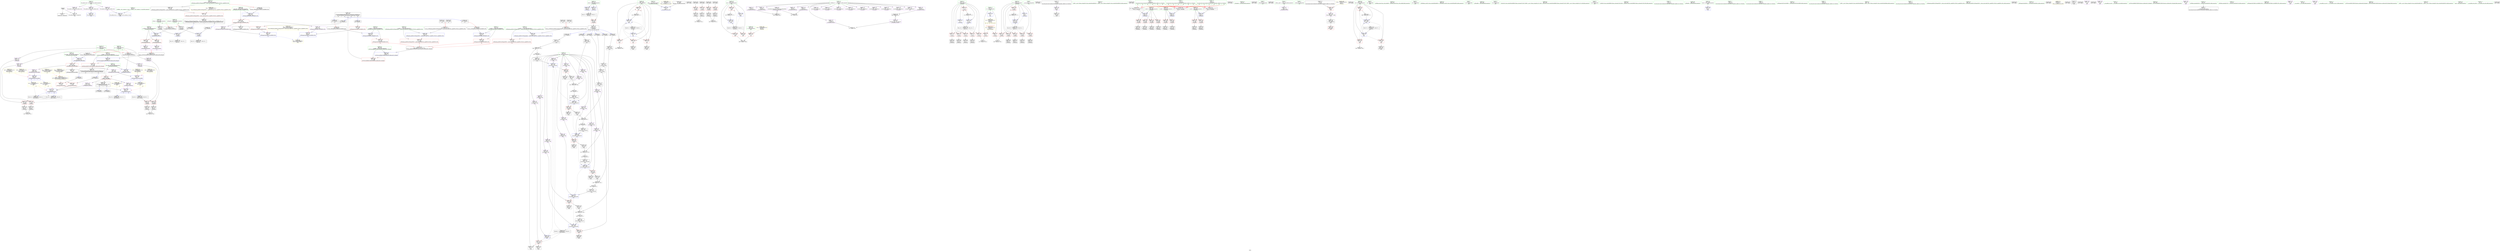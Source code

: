 digraph "SVFG" {
	label="SVFG";

	Node0x561ae7939a50 [shape=record,color=grey,label="{NodeID: 0\nNullPtr}"];
	Node0x561ae7939a50 -> Node0x561ae793eb80[style=solid];
	Node0x561ae7939a50 -> Node0x561ae794ba50[style=solid];
	Node0x561ae798b150 [shape=record,color=black,label="{NodeID: 609\n170 = PHI(289, )\n}"];
	Node0x561ae7971660 [shape=record,color=yellow,style=double,label="{NodeID: 526\n46V_1 = ENCHI(MR_46V_0)\npts\{2700000 2700001 \}\nFun[_ZSt9make_pairIRcS0_ESt4pairINSt17__decay_and_stripIT_E6__typeENS2_IT0_E6__typeEEOS3_OS6_]|{<s0>22|<s1>22}}"];
	Node0x561ae7971660:s0 -> Node0x561ae794db00[style=dashed,color=red];
	Node0x561ae7971660:s1 -> Node0x561ae794dbd0[style=dashed,color=red];
	Node0x561ae794c370 [shape=record,color=blue,label="{NodeID: 277\n100\<--243\nretval\<--\n_Z5checkiii\n}"];
	Node0x561ae794c370 -> Node0x561ae796b480[style=dashed];
	Node0x561ae7940090 [shape=record,color=purple,label="{NodeID: 194\n524\<--517\nsecond\<--this1\n_ZNSt4pairIccEC2IRcS2_Lb1EEEOT_OT0_\n}"];
	Node0x561ae7940090 -> Node0x561ae794dbd0[style=solid];
	Node0x561ae793d130 [shape=record,color=black,label="{NodeID: 111\n359\<--358\nidxprom\<--\nmain\n}"];
	Node0x561ae793b3a0 [shape=record,color=green,label="{NodeID: 28\n77\<--78\n.addr\<--.addr_field_insensitive\n__cxx_global_array_dtor\n}"];
	Node0x561ae793b3a0 -> Node0x561ae794bb50[style=solid];
	Node0x561ae798d020 [shape=record,color=black,label="{NodeID: 637\n445 = PHI()\n}"];
	Node0x561ae7959b80 [shape=record,color=grey,label="{NodeID: 471\n151 = cmp(142, 150, )\n}"];
	Node0x561ae794da30 [shape=record,color=blue,label="{NodeID: 305\n512\<--507\n__y.addr\<--__y\n_ZNSt4pairIccEC2IRcS2_Lb1EEEOT_OT0_\n}"];
	Node0x561ae794da30 -> Node0x561ae794b440[style=dashed];
	Node0x561ae7941750 [shape=record,color=red,label="{NodeID: 222\n192\<--191\n\<--call25\n_Z5checkiii\n}"];
	Node0x561ae7941750 -> Node0x561ae793fbb0[style=solid];
	Node0x561ae7943200 [shape=record,color=black,label="{NodeID: 139\n497\<--502\n_ZSt7forwardIRcEOT_RNSt16remove_referenceIS1_E4typeE_ret\<--\n_ZSt7forwardIRcEOT_RNSt16remove_referenceIS1_E4typeE\n|{<s0>20|<s1>21|<s2>42|<s3>43}}"];
	Node0x561ae7943200:s0 -> Node0x561ae798bd40[style=solid,color=blue];
	Node0x561ae7943200:s1 -> Node0x561ae798bf10[style=solid,color=blue];
	Node0x561ae7943200:s2 -> Node0x561ae798d460[style=solid,color=blue];
	Node0x561ae7943200:s3 -> Node0x561ae798d690[style=solid,color=blue];
	Node0x561ae793dc60 [shape=record,color=green,label="{NodeID: 56\n319\<--320\nt\<--t_field_insensitive\nmain\n}"];
	Node0x561ae793dc60 -> Node0x561ae794a260[style=solid];
	Node0x561ae794acf0 [shape=record,color=red,label="{NodeID: 250\n386\<--385\n\<--arrayidx15\nmain\n}"];
	Node0x561ae794acf0 -> Node0x561ae7942020[style=solid];
	Node0x561ae794acf0 -> Node0x561ae79420f0[style=solid];
	Node0x561ae7944950 [shape=record,color=purple,label="{NodeID: 167\n84\<--83\narraydestroy.element\<--arraydestroy.elementPast\n__cxx_global_array_dtor\n}"];
	Node0x561ae7944950 -> Node0x561ae79577e0[style=solid];
	Node0x561ae7944950 -> Node0x561ae7959880[style=solid];
	Node0x561ae793f530 [shape=record,color=black,label="{NodeID: 84\n147\<--146\nconv4\<--\n_Z5checkiii\n}"];
	Node0x561ae7939130 [shape=record,color=green,label="{NodeID: 1\n7\<--1\n__dso_handle\<--dummyObj\nGlob }"];
	Node0x561ae798b220 [shape=record,color=black,label="{NodeID: 610\n40 = PHI()\n}"];
	Node0x561ae794c440 [shape=record,color=blue,label="{NodeID: 278\n100\<--246\nretval\<--\n_Z5checkiii\n}"];
	Node0x561ae794c440 -> Node0x561ae796b480[style=dashed];
	Node0x561ae7940160 [shape=record,color=purple,label="{NodeID: 195\n337\<--15\nadd.ptr\<--\nmain\n}"];
	Node0x561ae7940160 -> Node0x561ae793d060[style=solid];
	Node0x561ae793d200 [shape=record,color=black,label="{NodeID: 112\n365\<--364\nidxprom8\<--\nmain\n}"];
	Node0x561ae793b470 [shape=record,color=green,label="{NodeID: 29\n86\<--87\n_ZNSt7__cxx1112basic_stringIcSt11char_traitsIcESaIcEED1Ev\<--_ZNSt7__cxx1112basic_stringIcSt11char_traitsIcESaIcEED1Ev_field_insensitive\n}"];
	Node0x561ae798d0f0 [shape=record,color=black,label="{NodeID: 638\n449 = PHI()\n}"];
	Node0x561ae7959d00 [shape=record,color=grey,label="{NodeID: 472\n131 = cmp(129, 130, )\n}"];
	Node0x561ae794db00 [shape=record,color=blue,label="{NodeID: 306\n519\<--522\nfirst\<--\n_ZNSt4pairIccEC2IRcS2_Lb1EEEOT_OT0_\n|{<s0>22}}"];
	Node0x561ae794db00:s0 -> Node0x561ae79779d0[style=dashed,color=blue];
	Node0x561ae7941820 [shape=record,color=red,label="{NodeID: 223\n200\<--199\n\<--call30\n_Z5checkiii\n}"];
	Node0x561ae7941820 -> Node0x561ae793fe20[style=solid];
	Node0x561ae79432d0 [shape=record,color=black,label="{NodeID: 140\n518\<--517\n\<--this1\n_ZNSt4pairIccEC2IRcS2_Lb1EEEOT_OT0_\n}"];
	Node0x561ae793dd30 [shape=record,color=green,label="{NodeID: 57\n321\<--322\nflag\<--flag_field_insensitive\nmain\n}"];
	Node0x561ae793dd30 -> Node0x561ae7945240[style=solid];
	Node0x561ae793dd30 -> Node0x561ae7945310[style=solid];
	Node0x561ae793dd30 -> Node0x561ae79453e0[style=solid];
	Node0x561ae793dd30 -> Node0x561ae79454b0[style=solid];
	Node0x561ae793dd30 -> Node0x561ae7945580[style=solid];
	Node0x561ae793dd30 -> Node0x561ae7945650[style=solid];
	Node0x561ae793dd30 -> Node0x561ae7945720[style=solid];
	Node0x561ae793dd30 -> Node0x561ae79457f0[style=solid];
	Node0x561ae793dd30 -> Node0x561ae79458c0[style=solid];
	Node0x561ae793dd30 -> Node0x561ae7945990[style=solid];
	Node0x561ae793dd30 -> Node0x561ae7945a60[style=solid];
	Node0x561ae793dd30 -> Node0x561ae7945b30[style=solid];
	Node0x561ae793dd30 -> Node0x561ae7945c00[style=solid];
	Node0x561ae793dd30 -> Node0x561ae7945cd0[style=solid];
	Node0x561ae794adc0 [shape=record,color=red,label="{NodeID: 251\n397\<--396\n\<--arrayidx24\nmain\n}"];
	Node0x561ae794adc0 -> Node0x561ae7942360[style=solid];
	Node0x561ae794adc0 -> Node0x561ae7942430[style=solid];
	Node0x561ae7944a20 [shape=record,color=purple,label="{NodeID: 168\n226\<--108\nfirst\<--p1\n_Z5checkiii\n}"];
	Node0x561ae7944a20 -> Node0x561ae79418f0[style=solid];
	Node0x561ae793f600 [shape=record,color=black,label="{NodeID: 85\n150\<--149\nconv6\<--\n_Z5checkiii\n}"];
	Node0x561ae793f600 -> Node0x561ae7959b80[style=solid];
	Node0x561ae79391c0 [shape=record,color=green,label="{NodeID: 2\n9\<--1\n\<--dummyObj\nCan only get source location for instruction, argument, global var or function.|{<s0>30|<s1>31|<s2>32|<s3>33|<s4>34|<s5>35}}"];
	Node0x561ae79391c0:s0 -> Node0x561ae798dd20[style=solid,color=red];
	Node0x561ae79391c0:s1 -> Node0x561ae798dd20[style=solid,color=red];
	Node0x561ae79391c0:s2 -> Node0x561ae798e9f0[style=solid,color=red];
	Node0x561ae79391c0:s3 -> Node0x561ae798d7d0[style=solid,color=red];
	Node0x561ae79391c0:s4 -> Node0x561ae798d7d0[style=solid,color=red];
	Node0x561ae79391c0:s5 -> Node0x561ae798e9f0[style=solid,color=red];
	Node0x561ae798b2f0 [shape=record,color=black,label="{NodeID: 611\n69 = PHI()\n}"];
	Node0x561ae7971820 [shape=record,color=yellow,style=double,label="{NodeID: 528\n2V_1 = ENCHI(MR_2V_0)\npts\{78 \}\nFun[__cxx_global_array_dtor]}"];
	Node0x561ae7971820 -> Node0x561ae794bb50[style=dashed];
	Node0x561ae794c510 [shape=record,color=blue,label="{NodeID: 279\n252\<--251\nthis.addr\<--this\n_ZNSt4pairIccEC2IccLb1EEEv\n}"];
	Node0x561ae794c510 -> Node0x561ae7941c30[style=dashed];
	Node0x561ae7940230 [shape=record,color=red,label="{NodeID: 196\n130\<--8\n\<--L\n_Z5checkiii\n}"];
	Node0x561ae7940230 -> Node0x561ae7959d00[style=solid];
	Node0x561ae793d2d0 [shape=record,color=black,label="{NodeID: 113\n375\<--374\ntobool\<--\nmain\n}"];
	Node0x561ae793b570 [shape=record,color=green,label="{NodeID: 30\n94\<--95\n_Z5checkiii\<--_Z5checkiii_field_insensitive\n}"];
	Node0x561ae798d1c0 [shape=record,color=black,label="{NodeID: 639\n462 = PHI()\n}"];
	Node0x561ae7959e80 [shape=record,color=grey,label="{NodeID: 473\n184 = cmp(182, 183, )\n}"];
	Node0x561ae794dbd0 [shape=record,color=blue,label="{NodeID: 307\n524\<--527\nsecond\<--\n_ZNSt4pairIccEC2IRcS2_Lb1EEEOT_OT0_\n|{<s0>22}}"];
	Node0x561ae794dbd0:s0 -> Node0x561ae79779d0[style=dashed,color=blue];
	Node0x561ae79418f0 [shape=record,color=red,label="{NodeID: 224\n227\<--226\n\<--first\n_Z5checkiii\n}"];
	Node0x561ae79418f0 -> Node0x561ae793c840[style=solid];
	Node0x561ae79433a0 [shape=record,color=black,label="{NodeID: 141\n530\<--535\n_ZSt7forwardIcEOT_RNSt16remove_referenceIS0_E4typeE_ret\<--\n_ZSt7forwardIcEOT_RNSt16remove_referenceIS0_E4typeE\n|{<s0>23|<s1>24}}"];
	Node0x561ae79433a0:s0 -> Node0x561ae798c050[style=solid,color=blue];
	Node0x561ae79433a0:s1 -> Node0x561ae798c190[style=solid,color=blue];
	Node0x561ae793de00 [shape=record,color=green,label="{NodeID: 58\n323\<--324\ntest\<--test_field_insensitive\nmain\n}"];
	Node0x561ae793de00 -> Node0x561ae794a330[style=solid];
	Node0x561ae793de00 -> Node0x561ae794a400[style=solid];
	Node0x561ae793de00 -> Node0x561ae794a4d0[style=solid];
	Node0x561ae793de00 -> Node0x561ae794cd30[style=solid];
	Node0x561ae793de00 -> Node0x561ae794d6f0[style=solid];
	Node0x561ae794ae90 [shape=record,color=red,label="{NodeID: 252\n408\<--407\n\<--arrayidx33\nmain\n}"];
	Node0x561ae794ae90 -> Node0x561ae79426a0[style=solid];
	Node0x561ae794ae90 -> Node0x561ae7942770[style=solid];
	Node0x561ae7944af0 [shape=record,color=purple,label="{NodeID: 169\n234\<--108\nsecond52\<--p1\n_Z5checkiii\n}"];
	Node0x561ae7944af0 -> Node0x561ae7941a90[style=solid];
	Node0x561ae793f6d0 [shape=record,color=black,label="{NodeID: 86\n154\<--153\nidxprom8\<--\n_Z5checkiii\n}"];
	Node0x561ae7939470 [shape=record,color=green,label="{NodeID: 3\n14\<--1\n_ZSt3cin\<--dummyObj\nGlob }"];
	Node0x561ae798b3c0 [shape=record,color=black,label="{NodeID: 612\n215 = PHI()\n|{<s0>18}}"];
	Node0x561ae798b3c0:s0 -> Node0x561ae798f5f0[style=solid,color=red];
	Node0x561ae794c5e0 [shape=record,color=blue,label="{NodeID: 280\n257\<--259\nfirst\<--\n_ZNSt4pairIccEC2IccLb1EEEv\n|{<s0>6|<s1>7}}"];
	Node0x561ae794c5e0:s0 -> Node0x561ae79770d0[style=dashed,color=blue];
	Node0x561ae794c5e0:s1 -> Node0x561ae7977310[style=dashed,color=blue];
	Node0x561ae7940300 [shape=record,color=red,label="{NodeID: 197\n183\<--8\n\<--L\n_Z5checkiii\n}"];
	Node0x561ae7940300 -> Node0x561ae7959e80[style=solid];
	Node0x561ae793d3a0 [shape=record,color=black,label="{NodeID: 114\n376\<--374\nconv\<--\nmain\n}"];
	Node0x561ae793d3a0 -> Node0x561ae7958500[style=solid];
	Node0x561ae793b670 [shape=record,color=green,label="{NodeID: 31\n100\<--101\nretval\<--retval_field_insensitive\n_Z5checkiii\n}"];
	Node0x561ae793b670 -> Node0x561ae79404a0[style=solid];
	Node0x561ae793b670 -> Node0x561ae794c370[style=solid];
	Node0x561ae793b670 -> Node0x561ae794c440[style=solid];
	Node0x561ae798d290 [shape=record,color=black,label="{NodeID: 640\n465 = PHI()\n}"];
	Node0x561ae795a000 [shape=record,color=grey,label="{NodeID: 474\n414 = cmp(413, 9, )\n}"];
	Node0x561ae795a000 -> Node0x561ae7942910[style=solid];
	Node0x561ae794dca0 [shape=record,color=blue,label="{NodeID: 308\n532\<--531\n__t.addr\<--__t\n_ZSt7forwardIcEOT_RNSt16remove_referenceIS0_E4typeE\n}"];
	Node0x561ae794dca0 -> Node0x561ae794b6b0[style=dashed];
	Node0x561ae79419c0 [shape=record,color=red,label="{NodeID: 225\n230\<--229\n\<--second\n_Z5checkiii\n}"];
	Node0x561ae79419c0 -> Node0x561ae793c910[style=solid];
	Node0x561ae7943470 [shape=record,color=purple,label="{NodeID: 142\n39\<--4\n\<--_ZStL8__ioinit\n__cxx_global_var_init\n}"];
	Node0x561ae793ded0 [shape=record,color=green,label="{NodeID: 59\n325\<--326\ni\<--i_field_insensitive\nmain\n}"];
	Node0x561ae793ded0 -> Node0x561ae794a5a0[style=solid];
	Node0x561ae793ded0 -> Node0x561ae794a670[style=solid];
	Node0x561ae793ded0 -> Node0x561ae794a740[style=solid];
	Node0x561ae793ded0 -> Node0x561ae794a810[style=solid];
	Node0x561ae793ded0 -> Node0x561ae794ce00[style=solid];
	Node0x561ae793ded0 -> Node0x561ae794cfa0[style=solid];
	Node0x561ae794af60 [shape=record,color=red,label="{NodeID: 253\n419\<--418\n\<--arrayidx42\nmain\n}"];
	Node0x561ae794af60 -> Node0x561ae79429e0[style=solid];
	Node0x561ae794af60 -> Node0x561ae7942ab0[style=solid];
	Node0x561ae7944bc0 [shape=record,color=purple,label="{NodeID: 170\n229\<--110\nsecond\<--p2\n_Z5checkiii\n}"];
	Node0x561ae7944bc0 -> Node0x561ae79419c0[style=solid];
	Node0x561ae793f7a0 [shape=record,color=black,label="{NodeID: 87\n157\<--156\nconv10\<--\n_Z5checkiii\n}"];
	Node0x561ae7939500 [shape=record,color=green,label="{NodeID: 4\n17\<--1\n_ZSt4cout\<--dummyObj\nGlob }"];
	Node0x561ae798b4c0 [shape=record,color=black,label="{NodeID: 613\n216 = PHI(266, )\n}"];
	Node0x561ae798b4c0 -> Node0x561ae794c1d0[style=solid];
	Node0x561ae794c6b0 [shape=record,color=blue,label="{NodeID: 281\n260\<--259\nsecond\<--\n_ZNSt4pairIccEC2IccLb1EEEv\n|{<s0>6|<s1>7}}"];
	Node0x561ae794c6b0:s0 -> Node0x561ae7977230[style=dashed,color=blue];
	Node0x561ae794c6b0:s1 -> Node0x561ae7977470[style=dashed,color=blue];
	Node0x561ae79403d0 [shape=record,color=red,label="{NodeID: 198\n333\<--16\nvtable\<--\nmain\n}"];
	Node0x561ae79403d0 -> Node0x561ae793fef0[style=solid];
	Node0x561ae793d470 [shape=record,color=black,label="{NodeID: 115\n379\<--377\nconv12\<--call11\nmain\n}"];
	Node0x561ae793d470 -> Node0x561ae7958500[style=solid];
	Node0x561ae793b740 [shape=record,color=green,label="{NodeID: 32\n102\<--103\ni1.addr\<--i1.addr_field_insensitive\n_Z5checkiii\n}"];
	Node0x561ae793b740 -> Node0x561ae7940570[style=solid];
	Node0x561ae793b740 -> Node0x561ae7940640[style=solid];
	Node0x561ae793b740 -> Node0x561ae794bc20[style=solid];
	Node0x561ae798d360 [shape=record,color=black,label="{NodeID: 641\n473 = PHI()\n}"];
	Node0x561ae795a180 [shape=record,color=grey,label="{NodeID: 475\n425 = cmp(424, 9, )\n}"];
	Node0x561ae795a180 -> Node0x561ae7942c50[style=solid];
	Node0x561ae7941a90 [shape=record,color=red,label="{NodeID: 226\n235\<--234\n\<--second52\n_Z5checkiii\n}"];
	Node0x561ae7941a90 -> Node0x561ae793c9e0[style=solid];
	Node0x561ae7943540 [shape=record,color=purple,label="{NodeID: 143\n58\<--11\n\<--_Z1SB5cxx11\n__cxx_global_var_init.1\n}"];
	Node0x561ae7943540 -> Node0x561ae7480cf0[style=solid];
	Node0x561ae793dfa0 [shape=record,color=green,label="{NodeID: 60\n327\<--328\ni63\<--i63_field_insensitive\nmain\n}"];
	Node0x561ae793dfa0 -> Node0x561ae794a8e0[style=solid];
	Node0x561ae793dfa0 -> Node0x561ae794a9b0[style=solid];
	Node0x561ae793dfa0 -> Node0x561ae794aa80[style=solid];
	Node0x561ae793dfa0 -> Node0x561ae794d550[style=solid];
	Node0x561ae793dfa0 -> Node0x561ae794d620[style=solid];
	Node0x561ae79700c0 [shape=record,color=yellow,style=double,label="{NodeID: 503\n4V_1 = ENCHI(MR_4V_0)\npts\{10 \}\nFun[_Z5checkiii]}"];
	Node0x561ae79700c0 -> Node0x561ae7940230[style=dashed];
	Node0x561ae79700c0 -> Node0x561ae7940300[style=dashed];
	Node0x561ae794b030 [shape=record,color=red,label="{NodeID: 254\n430\<--429\n\<--arrayidx51\nmain\n}"];
	Node0x561ae794b030 -> Node0x561ae7942d20[style=solid];
	Node0x561ae794b030 -> Node0x561ae7942df0[style=solid];
	Node0x561ae7944c90 [shape=record,color=purple,label="{NodeID: 171\n237\<--110\nfirst54\<--p2\n_Z5checkiii\n}"];
	Node0x561ae7944c90 -> Node0x561ae7941b60[style=solid];
	Node0x561ae793f870 [shape=record,color=black,label="{NodeID: 88\n160\<--159\nidxprom12\<--\n_Z5checkiii\n}"];
	Node0x561ae7939590 [shape=record,color=green,label="{NodeID: 5\n18\<--1\n.str\<--dummyObj\nGlob }"];
	Node0x561ae798b690 [shape=record,color=black,label="{NodeID: 614\n219 = PHI(289, )\n}"];
	Node0x561ae794c780 [shape=record,color=blue,label="{NodeID: 282\n271\<--267\n__x.addr\<--__x\n_ZSt9make_pairIRcS0_ESt4pairINSt17__decay_and_stripIT_E6__typeENS2_IT0_E6__typeEEOS3_OS6_\n}"];
	Node0x561ae794c780 -> Node0x561ae7941d00[style=dashed];
	Node0x561ae79404a0 [shape=record,color=red,label="{NodeID: 199\n248\<--100\n\<--retval\n_Z5checkiii\n}"];
	Node0x561ae79404a0 -> Node0x561ae793cb80[style=solid];
	Node0x561ae7941f50 [shape=record,color=black,label="{NodeID: 116\n383\<--381\nfrombool\<--tobool13\nmain\n}"];
	Node0x561ae7941f50 -> Node0x561ae794d070[style=solid];
	Node0x561ae793b810 [shape=record,color=green,label="{NodeID: 33\n104\<--105\ni2.addr\<--i2.addr_field_insensitive\n_Z5checkiii\n}"];
	Node0x561ae793b810 -> Node0x561ae7940710[style=solid];
	Node0x561ae793b810 -> Node0x561ae79407e0[style=solid];
	Node0x561ae793b810 -> Node0x561ae79408b0[style=solid];
	Node0x561ae793b810 -> Node0x561ae7940980[style=solid];
	Node0x561ae793b810 -> Node0x561ae794bcf0[style=solid];
	Node0x561ae798d460 [shape=record,color=black,label="{NodeID: 642\n521 = PHI(497, )\n}"];
	Node0x561ae798d460 -> Node0x561ae794b510[style=solid];
	Node0x561ae795a300 [shape=record,color=grey,label="{NodeID: 476\n240 = cmp(236, 239, )\n}"];
	Node0x561ae7941b60 [shape=record,color=red,label="{NodeID: 227\n238\<--237\n\<--first54\n_Z5checkiii\n}"];
	Node0x561ae7941b60 -> Node0x561ae793cab0[style=solid];
	Node0x561ae7943610 [shape=record,color=purple,label="{NodeID: 144\n65\<--11\n\<--_Z1SB5cxx11\n__cxx_global_var_init.1\n}"];
	Node0x561ae793e070 [shape=record,color=green,label="{NodeID: 61\n331\<--332\n_ZNSt8ios_base15sync_with_stdioEb\<--_ZNSt8ios_base15sync_with_stdioEb_field_insensitive\n}"];
	Node0x561ae794b100 [shape=record,color=red,label="{NodeID: 255\n458\<--457\n\<--arrayidx68\nmain\n}"];
	Node0x561ae794b100 -> Node0x561ae7943130[style=solid];
	Node0x561ae7944d60 [shape=record,color=purple,label="{NodeID: 172\n257\<--255\nfirst\<--this1\n_ZNSt4pairIccEC2IccLb1EEEv\n}"];
	Node0x561ae7944d60 -> Node0x561ae794c5e0[style=solid];
	Node0x561ae793f940 [shape=record,color=black,label="{NodeID: 89\n163\<--162\nconv14\<--\n_Z5checkiii\n}"];
	Node0x561ae7939620 [shape=record,color=green,label="{NodeID: 6\n20\<--1\n.str.2\<--dummyObj\nGlob }"];
	Node0x561ae798b7a0 [shape=record,color=black,label="{NodeID: 615\n138 = PHI()\n}"];
	Node0x561ae798b7a0 -> Node0x561ae79415b0[style=solid];
	Node0x561ae7480cf0 [shape=record,color=black,label="{NodeID: 449\n60 = PHI(58, 61, )\n}"];
	Node0x561ae7480cf0 -> Node0x561ae7944880[style=solid];
	Node0x561ae794c850 [shape=record,color=blue,label="{NodeID: 283\n273\<--268\n__y.addr\<--__y\n_ZSt9make_pairIRcS0_ESt4pairINSt17__decay_and_stripIT_E6__typeENS2_IT0_E6__typeEEOS3_OS6_\n}"];
	Node0x561ae794c850 -> Node0x561ae7941dd0[style=dashed];
	Node0x561ae7940570 [shape=record,color=red,label="{NodeID: 200\n133\<--102\n\<--i1.addr\n_Z5checkiii\n}"];
	Node0x561ae7940570 -> Node0x561ae793f1f0[style=solid];
	Node0x561ae7942020 [shape=record,color=black,label="{NodeID: 117\n387\<--386\ntobool16\<--\nmain\n}"];
	Node0x561ae793b8e0 [shape=record,color=green,label="{NodeID: 34\n106\<--107\ni3.addr\<--i3.addr_field_insensitive\n_Z5checkiii\n}"];
	Node0x561ae793b8e0 -> Node0x561ae7940a50[style=solid];
	Node0x561ae793b8e0 -> Node0x561ae7940b20[style=solid];
	Node0x561ae793b8e0 -> Node0x561ae794bdc0[style=solid];
	Node0x561ae798d690 [shape=record,color=black,label="{NodeID: 643\n526 = PHI(497, )\n}"];
	Node0x561ae798d690 -> Node0x561ae794b5e0[style=solid];
	Node0x561ae795a480 [shape=record,color=grey,label="{NodeID: 477\n67 = cmp(61, 66, )\n}"];
	Node0x561ae7941c30 [shape=record,color=red,label="{NodeID: 228\n255\<--252\nthis1\<--this.addr\n_ZNSt4pairIccEC2IccLb1EEEv\n}"];
	Node0x561ae7941c30 -> Node0x561ae793cc50[style=solid];
	Node0x561ae7941c30 -> Node0x561ae7944d60[style=solid];
	Node0x561ae7941c30 -> Node0x561ae7944e30[style=solid];
	Node0x561ae79436e0 [shape=record,color=purple,label="{NodeID: 145\n66\<--11\n\<--_Z1SB5cxx11\n__cxx_global_var_init.1\n}"];
	Node0x561ae79436e0 -> Node0x561ae795a480[style=solid];
	Node0x561ae793e170 [shape=record,color=green,label="{NodeID: 62\n340\<--341\n_ZNSt9basic_iosIcSt11char_traitsIcEE3tieEPSo\<--_ZNSt9basic_iosIcSt11char_traitsIcEE3tieEPSo_field_insensitive\n}"];
	Node0x561ae794b1d0 [shape=record,color=red,label="{NodeID: 256\n502\<--499\n\<--__t.addr\n_ZSt7forwardIRcEOT_RNSt16remove_referenceIS1_E4typeE\n}"];
	Node0x561ae794b1d0 -> Node0x561ae7943200[style=solid];
	Node0x561ae7944e30 [shape=record,color=purple,label="{NodeID: 173\n260\<--255\nsecond\<--this1\n_ZNSt4pairIccEC2IccLb1EEEv\n}"];
	Node0x561ae7944e30 -> Node0x561ae794c6b0[style=solid];
	Node0x561ae793fa10 [shape=record,color=black,label="{NodeID: 90\n187\<--186\nidxprom22\<--\n_Z5checkiii\n}"];
	Node0x561ae7939ef0 [shape=record,color=green,label="{NodeID: 7\n22\<--1\n.str.3\<--dummyObj\nGlob }"];
	Node0x561ae798b870 [shape=record,color=black,label="{NodeID: 616\n148 = PHI()\n}"];
	Node0x561ae798b870 -> Node0x561ae7941680[style=solid];
	Node0x561ae79577e0 [shape=record,color=black,label="{NodeID: 450\n83 = PHI(81, 84, )\n}"];
	Node0x561ae79577e0 -> Node0x561ae7944950[style=solid];
	Node0x561ae794c920 [shape=record,color=blue,label="{NodeID: 284\n292\<--290\nthis.addr\<--this\n_ZNSt4pairIccEaSEOS0_\n}"];
	Node0x561ae794c920 -> Node0x561ae7949e50[style=dashed];
	Node0x561ae7940640 [shape=record,color=red,label="{NodeID: 201\n153\<--102\n\<--i1.addr\n_Z5checkiii\n}"];
	Node0x561ae7940640 -> Node0x561ae793f6d0[style=solid];
	Node0x561ae79420f0 [shape=record,color=black,label="{NodeID: 118\n388\<--386\nconv17\<--\nmain\n}"];
	Node0x561ae79420f0 -> Node0x561ae7958080[style=solid];
	Node0x561ae793b9b0 [shape=record,color=green,label="{NodeID: 35\n108\<--109\np1\<--p1_field_insensitive\n_Z5checkiii\n|{|<s2>6|<s3>13}}"];
	Node0x561ae793b9b0 -> Node0x561ae7944a20[style=solid];
	Node0x561ae793b9b0 -> Node0x561ae7944af0[style=solid];
	Node0x561ae793b9b0:s2 -> Node0x561ae798fc90[style=solid,color=red];
	Node0x561ae793b9b0:s3 -> Node0x561ae798f030[style=solid,color=red];
	Node0x561ae798d7d0 [shape=record,color=black,label="{NodeID: 644\n97 = PHI(177, 378, 378, 9, 9, 177, )\n0th arg _Z5checkiii }"];
	Node0x561ae798d7d0 -> Node0x561ae794bc20[style=solid];
	Node0x561ae795a600 [shape=record,color=grey,label="{NodeID: 478\n453 = cmp(452, 356, )\n}"];
	Node0x561ae7941d00 [shape=record,color=red,label="{NodeID: 229\n277\<--271\n\<--__x.addr\n_ZSt9make_pairIRcS0_ESt4pairINSt17__decay_and_stripIT_E6__typeENS2_IT0_E6__typeEEOS3_OS6_\n|{<s0>20}}"];
	Node0x561ae7941d00:s0 -> Node0x561ae798f2d0[style=solid,color=red];
	Node0x561ae79437b0 [shape=record,color=purple,label="{NodeID: 146\n80\<--11\n\<--_Z1SB5cxx11\n__cxx_global_array_dtor\n}"];
	Node0x561ae793e270 [shape=record,color=green,label="{NodeID: 63\n343\<--344\n_ZNSirsERi\<--_ZNSirsERi_field_insensitive\n}"];
	Node0x561ae794b2a0 [shape=record,color=red,label="{NodeID: 257\n517\<--508\nthis1\<--this.addr\n_ZNSt4pairIccEC2IRcS2_Lb1EEEOT_OT0_\n}"];
	Node0x561ae794b2a0 -> Node0x561ae79432d0[style=solid];
	Node0x561ae794b2a0 -> Node0x561ae793ffc0[style=solid];
	Node0x561ae794b2a0 -> Node0x561ae7940090[style=solid];
	Node0x561ae7944f00 [shape=record,color=purple,label="{NodeID: 174\n305\<--298\nfirst2\<--this1\n_ZNSt4pairIccEaSEOS0_\n}"];
	Node0x561ae7944f00 -> Node0x561ae794cac0[style=solid];
	Node0x561ae793fae0 [shape=record,color=black,label="{NodeID: 91\n190\<--189\nconv24\<--\n_Z5checkiii\n}"];
	Node0x561ae7939fb0 [shape=record,color=green,label="{NodeID: 8\n24\<--1\n.str.4\<--dummyObj\nGlob }"];
	Node0x561ae798b940 [shape=record,color=black,label="{NodeID: 617\n158 = PHI()\n|{<s0>12}}"];
	Node0x561ae798b940:s0 -> Node0x561ae798f4a0[style=solid,color=red];
	Node0x561ae7957d80 [shape=record,color=grey,label="{NodeID: 451\n370 = Binary(369, 177, )\n}"];
	Node0x561ae7957d80 -> Node0x561ae794cfa0[style=solid];
	Node0x561ae794c9f0 [shape=record,color=blue,label="{NodeID: 285\n294\<--291\n__p.addr\<--__p\n_ZNSt4pairIccEaSEOS0_\n}"];
	Node0x561ae794c9f0 -> Node0x561ae7949f20[style=dashed];
	Node0x561ae794c9f0 -> Node0x561ae7949ff0[style=dashed];
	Node0x561ae7940710 [shape=record,color=red,label="{NodeID: 202\n143\<--104\n\<--i2.addr\n_Z5checkiii\n}"];
	Node0x561ae7940710 -> Node0x561ae793f460[style=solid];
	Node0x561ae79421c0 [shape=record,color=black,label="{NodeID: 119\n390\<--389\nconv19\<--call18\nmain\n}"];
	Node0x561ae79421c0 -> Node0x561ae7958080[style=solid];
	Node0x561ae793ba80 [shape=record,color=green,label="{NodeID: 36\n110\<--111\np2\<--p2_field_insensitive\n_Z5checkiii\n|{|<s2>7|<s3>19}}"];
	Node0x561ae793ba80 -> Node0x561ae7944bc0[style=solid];
	Node0x561ae793ba80 -> Node0x561ae7944c90[style=solid];
	Node0x561ae793ba80:s2 -> Node0x561ae798fc90[style=solid,color=red];
	Node0x561ae793ba80:s3 -> Node0x561ae798f030[style=solid,color=red];
	Node0x561ae798dd20 [shape=record,color=black,label="{NodeID: 645\n98 = PHI(9, 9, 177, 177, 378, 378, )\n1st arg _Z5checkiii }"];
	Node0x561ae798dd20 -> Node0x561ae794bcf0[style=solid];
	Node0x561ae7969b80 [shape=record,color=black,label="{NodeID: 479\nMR_16V_3 = PHI(MR_16V_2, MR_16V_1, )\npts\{115 \}\n}"];
	Node0x561ae7941dd0 [shape=record,color=red,label="{NodeID: 230\n281\<--273\n\<--__y.addr\n_ZSt9make_pairIRcS0_ESt4pairINSt17__decay_and_stripIT_E6__typeENS2_IT0_E6__typeEEOS3_OS6_\n|{<s0>21}}"];
	Node0x561ae7941dd0:s0 -> Node0x561ae798f2d0[style=solid,color=red];
	Node0x561ae7943880 [shape=record,color=purple,label="{NodeID: 147\n81\<--11\n\<--_Z1SB5cxx11\n__cxx_global_array_dtor\n}"];
	Node0x561ae7943880 -> Node0x561ae79577e0[style=solid];
	Node0x561ae793e370 [shape=record,color=green,label="{NodeID: 64\n362\<--363\n_ZStrsIcSt11char_traitsIcESaIcEERSt13basic_istreamIT_T0_ES7_RNSt7__cxx1112basic_stringIS4_S5_T1_EE\<--_ZStrsIcSt11char_traitsIcESaIcEERSt13basic_istreamIT_T0_ES7_RNSt7__cxx1112basic_stringIS4_S5_T1_EE_field_insensitive\n}"];
	Node0x561ae794b370 [shape=record,color=red,label="{NodeID: 258\n520\<--510\n\<--__x.addr\n_ZNSt4pairIccEC2IRcS2_Lb1EEEOT_OT0_\n|{<s0>42}}"];
	Node0x561ae794b370:s0 -> Node0x561ae798f2d0[style=solid,color=red];
	Node0x561ae7944fd0 [shape=record,color=purple,label="{NodeID: 175\n311\<--298\nsecond4\<--this1\n_ZNSt4pairIccEaSEOS0_\n}"];
	Node0x561ae7944fd0 -> Node0x561ae794cb90[style=solid];
	Node0x561ae793fbb0 [shape=record,color=black,label="{NodeID: 92\n193\<--192\nconv26\<--\n_Z5checkiii\n}"];
	Node0x561ae793fbb0 -> Node0x561ae7959280[style=solid];
	Node0x561ae793a070 [shape=record,color=green,label="{NodeID: 9\n26\<--1\n.str.5\<--dummyObj\nGlob }"];
	Node0x561ae798ba40 [shape=record,color=black,label="{NodeID: 618\n191 = PHI()\n}"];
	Node0x561ae798ba40 -> Node0x561ae7941750[style=solid];
	Node0x561ae7957f00 [shape=record,color=grey,label="{NodeID: 452\n476 = Binary(475, 177, )\n}"];
	Node0x561ae7957f00 -> Node0x561ae794d6f0[style=solid];
	Node0x561ae794cac0 [shape=record,color=blue,label="{NodeID: 286\n305\<--304\nfirst2\<--\n_ZNSt4pairIccEaSEOS0_\n|{<s0>13|<s1>19}}"];
	Node0x561ae794cac0:s0 -> Node0x561ae796a080[style=dashed,color=blue];
	Node0x561ae794cac0:s1 -> Node0x561ae796c780[style=dashed,color=blue];
	Node0x561ae79407e0 [shape=record,color=red,label="{NodeID: 203\n159\<--104\n\<--i2.addr\n_Z5checkiii\n}"];
	Node0x561ae79407e0 -> Node0x561ae793f870[style=solid];
	Node0x561ae7942290 [shape=record,color=black,label="{NodeID: 120\n394\<--392\nfrombool23\<--tobool21\nmain\n}"];
	Node0x561ae7942290 -> Node0x561ae794d140[style=solid];
	Node0x561ae793bb50 [shape=record,color=green,label="{NodeID: 37\n112\<--113\ni\<--i_field_insensitive\n_Z5checkiii\n}"];
	Node0x561ae793bb50 -> Node0x561ae7940bf0[style=solid];
	Node0x561ae793bb50 -> Node0x561ae7940cc0[style=solid];
	Node0x561ae793bb50 -> Node0x561ae7940d90[style=solid];
	Node0x561ae793bb50 -> Node0x561ae7940e60[style=solid];
	Node0x561ae793bb50 -> Node0x561ae7940f30[style=solid];
	Node0x561ae793bb50 -> Node0x561ae7941000[style=solid];
	Node0x561ae793bb50 -> Node0x561ae794be90[style=solid];
	Node0x561ae793bb50 -> Node0x561ae794c030[style=solid];
	Node0x561ae798e9f0 [shape=record,color=black,label="{NodeID: 646\n99 = PHI(378, 177, 9, 378, 177, 9, )\n2nd arg _Z5checkiii }"];
	Node0x561ae798e9f0 -> Node0x561ae794bdc0[style=solid];
	Node0x561ae796a080 [shape=record,color=black,label="{NodeID: 480\nMR_22V_4 = PHI(MR_22V_3, MR_22V_2, )\npts\{1090000 \}\n}"];
	Node0x561ae796a080 -> Node0x561ae79418f0[style=dashed];
	Node0x561ae7949dc0 [shape=record,color=red,label="{NodeID: 231\n287\<--286\n\<--\n_ZSt9make_pairIRcS0_ESt4pairINSt17__decay_and_stripIT_E6__typeENS2_IT0_E6__typeEEOS3_OS6_\n}"];
	Node0x561ae7949dc0 -> Node0x561ae793cdf0[style=solid];
	Node0x561ae7943950 [shape=record,color=purple,label="{NodeID: 148\n88\<--11\n\<--_Z1SB5cxx11\n__cxx_global_array_dtor\n}"];
	Node0x561ae7943950 -> Node0x561ae7959880[style=solid];
	Node0x561ae793e470 [shape=record,color=green,label="{NodeID: 65\n442\<--443\n_ZStlsISt11char_traitsIcEERSt13basic_ostreamIcT_ES5_PKc\<--_ZStlsISt11char_traitsIcEERSt13basic_ostreamIcT_ES5_PKc_field_insensitive\n}"];
	Node0x561ae794b440 [shape=record,color=red,label="{NodeID: 259\n525\<--512\n\<--__y.addr\n_ZNSt4pairIccEC2IRcS2_Lb1EEEOT_OT0_\n|{<s0>43}}"];
	Node0x561ae794b440:s0 -> Node0x561ae798f2d0[style=solid,color=red];
	Node0x561ae79450a0 [shape=record,color=purple,label="{NodeID: 176\n300\<--299\nfirst\<--\n_ZNSt4pairIccEaSEOS0_\n|{<s0>23}}"];
	Node0x561ae79450a0:s0 -> Node0x561ae798fb40[style=solid,color=red];
	Node0x561ae793fc80 [shape=record,color=black,label="{NodeID: 93\n195\<--194\nidxprom27\<--\n_Z5checkiii\n}"];
	Node0x561ae793a170 [shape=record,color=green,label="{NodeID: 10\n29\<--1\n\<--dummyObj\nCan only get source location for instruction, argument, global var or function.}"];
	Node0x561ae798bb40 [shape=record,color=black,label="{NodeID: 619\n199 = PHI()\n}"];
	Node0x561ae798bb40 -> Node0x561ae7941820[style=solid];
	Node0x561ae7958080 [shape=record,color=grey,label="{NodeID: 453\n391 = Binary(388, 390, )\n}"];
	Node0x561ae7958080 -> Node0x561ae7959100[style=solid];
	Node0x561ae794cb90 [shape=record,color=blue,label="{NodeID: 287\n311\<--310\nsecond4\<--\n_ZNSt4pairIccEaSEOS0_\n|{<s0>13|<s1>19}}"];
	Node0x561ae794cb90:s0 -> Node0x561ae796a580[style=dashed,color=blue];
	Node0x561ae794cb90:s1 -> Node0x561ae796cc80[style=dashed,color=blue];
	Node0x561ae79408b0 [shape=record,color=red,label="{NodeID: 204\n186\<--104\n\<--i2.addr\n_Z5checkiii\n}"];
	Node0x561ae79408b0 -> Node0x561ae793fa10[style=solid];
	Node0x561ae7942360 [shape=record,color=black,label="{NodeID: 121\n398\<--397\ntobool25\<--\nmain\n}"];
	Node0x561ae793bc20 [shape=record,color=green,label="{NodeID: 38\n114\<--115\nref.tmp\<--ref.tmp_field_insensitive\n_Z5checkiii\n|{|<s1>13}}"];
	Node0x561ae793bc20 -> Node0x561ae793f050[style=solid];
	Node0x561ae793bc20:s1 -> Node0x561ae798f180[style=solid,color=red];
	Node0x561ae798f030 [shape=record,color=black,label="{NodeID: 647\n290 = PHI(108, 110, )\n0th arg _ZNSt4pairIccEaSEOS0_ }"];
	Node0x561ae798f030 -> Node0x561ae794c920[style=solid];
	Node0x561ae796a580 [shape=record,color=black,label="{NodeID: 481\nMR_24V_4 = PHI(MR_24V_3, MR_24V_2, )\npts\{1090001 \}\n}"];
	Node0x561ae796a580 -> Node0x561ae7941a90[style=dashed];
	Node0x561ae7949e50 [shape=record,color=red,label="{NodeID: 232\n298\<--292\nthis1\<--this.addr\n_ZNSt4pairIccEaSEOS0_\n}"];
	Node0x561ae7949e50 -> Node0x561ae793cec0[style=solid];
	Node0x561ae7949e50 -> Node0x561ae7944f00[style=solid];
	Node0x561ae7949e50 -> Node0x561ae7944fd0[style=solid];
	Node0x561ae7943a20 [shape=record,color=purple,label="{NodeID: 149\n135\<--11\narrayidx\<--_Z1SB5cxx11\n_Z5checkiii\n}"];
	Node0x561ae793e570 [shape=record,color=green,label="{NodeID: 66\n446\<--447\n_ZNSolsEi\<--_ZNSolsEi_field_insensitive\n}"];
	Node0x561ae794b510 [shape=record,color=red,label="{NodeID: 260\n522\<--521\n\<--call\n_ZNSt4pairIccEC2IRcS2_Lb1EEEOT_OT0_\n}"];
	Node0x561ae794b510 -> Node0x561ae794db00[style=solid];
	Node0x561ae7945170 [shape=record,color=purple,label="{NodeID: 177\n308\<--307\nsecond\<--\n_ZNSt4pairIccEaSEOS0_\n|{<s0>24}}"];
	Node0x561ae7945170:s0 -> Node0x561ae798fb40[style=solid,color=red];
	Node0x561ae793fd50 [shape=record,color=black,label="{NodeID: 94\n198\<--197\nconv29\<--\n_Z5checkiii\n}"];
	Node0x561ae793a2e0 [shape=record,color=green,label="{NodeID: 11\n177\<--1\n\<--dummyObj\nCan only get source location for instruction, argument, global var or function.|{<s0>30|<s1>31|<s2>32|<s3>33|<s4>34|<s5>35}}"];
	Node0x561ae793a2e0:s0 -> Node0x561ae798d7d0[style=solid,color=red];
	Node0x561ae793a2e0:s1 -> Node0x561ae798e9f0[style=solid,color=red];
	Node0x561ae793a2e0:s2 -> Node0x561ae798dd20[style=solid,color=red];
	Node0x561ae793a2e0:s3 -> Node0x561ae798dd20[style=solid,color=red];
	Node0x561ae793a2e0:s4 -> Node0x561ae798e9f0[style=solid,color=red];
	Node0x561ae793a2e0:s5 -> Node0x561ae798d7d0[style=solid,color=red];
	Node0x561ae798bc40 [shape=record,color=black,label="{NodeID: 620\n209 = PHI()\n|{<s0>18}}"];
	Node0x561ae798bc40:s0 -> Node0x561ae798f4a0[style=solid,color=red];
	Node0x561ae7958200 [shape=record,color=grey,label="{NodeID: 454\n402 = Binary(399, 401, )\n}"];
	Node0x561ae7958200 -> Node0x561ae7959400[style=solid];
	Node0x561ae794cc60 [shape=record,color=blue,label="{NodeID: 288\n317\<--9\nretval\<--\nmain\n}"];
	Node0x561ae7940980 [shape=record,color=red,label="{NodeID: 205\n204\<--104\n\<--i2.addr\n_Z5checkiii\n}"];
	Node0x561ae7940980 -> Node0x561ae793c500[style=solid];
	Node0x561ae7942430 [shape=record,color=black,label="{NodeID: 122\n399\<--397\nconv26\<--\nmain\n}"];
	Node0x561ae7942430 -> Node0x561ae7958200[style=solid];
	Node0x561ae793bcf0 [shape=record,color=green,label="{NodeID: 39\n116\<--117\ni18\<--i18_field_insensitive\n_Z5checkiii\n}"];
	Node0x561ae793bcf0 -> Node0x561ae79410d0[style=solid];
	Node0x561ae793bcf0 -> Node0x561ae79411a0[style=solid];
	Node0x561ae793bcf0 -> Node0x561ae7941270[style=solid];
	Node0x561ae793bcf0 -> Node0x561ae7941340[style=solid];
	Node0x561ae793bcf0 -> Node0x561ae7941410[style=solid];
	Node0x561ae793bcf0 -> Node0x561ae79414e0[style=solid];
	Node0x561ae793bcf0 -> Node0x561ae794c100[style=solid];
	Node0x561ae793bcf0 -> Node0x561ae794c2a0[style=solid];
	Node0x561ae798f180 [shape=record,color=black,label="{NodeID: 648\n291 = PHI(114, 118, )\n1st arg _ZNSt4pairIccEaSEOS0_ }"];
	Node0x561ae798f180 -> Node0x561ae794c9f0[style=solid];
	Node0x561ae796aa80 [shape=record,color=black,label="{NodeID: 482\nMR_18V_3 = PHI(MR_18V_4, MR_18V_2, )\npts\{117 \}\n}"];
	Node0x561ae796aa80 -> Node0x561ae79410d0[style=dashed];
	Node0x561ae796aa80 -> Node0x561ae79411a0[style=dashed];
	Node0x561ae796aa80 -> Node0x561ae7941270[style=dashed];
	Node0x561ae796aa80 -> Node0x561ae7941340[style=dashed];
	Node0x561ae796aa80 -> Node0x561ae7941410[style=dashed];
	Node0x561ae796aa80 -> Node0x561ae79414e0[style=dashed];
	Node0x561ae796aa80 -> Node0x561ae794c2a0[style=dashed];
	Node0x561ae7949f20 [shape=record,color=red,label="{NodeID: 233\n299\<--294\n\<--__p.addr\n_ZNSt4pairIccEaSEOS0_\n}"];
	Node0x561ae7949f20 -> Node0x561ae79450a0[style=solid];
	Node0x561ae7943af0 [shape=record,color=purple,label="{NodeID: 150\n145\<--11\narrayidx3\<--_Z1SB5cxx11\n_Z5checkiii\n}"];
	Node0x561ae793e670 [shape=record,color=green,label="{NodeID: 67\n499\<--500\n__t.addr\<--__t.addr_field_insensitive\n_ZSt7forwardIRcEOT_RNSt16remove_referenceIS1_E4typeE\n}"];
	Node0x561ae793e670 -> Node0x561ae794b1d0[style=solid];
	Node0x561ae793e670 -> Node0x561ae794d7c0[style=solid];
	Node0x561ae794b5e0 [shape=record,color=red,label="{NodeID: 261\n527\<--526\n\<--call2\n_ZNSt4pairIccEC2IRcS2_Lb1EEEOT_OT0_\n}"];
	Node0x561ae794b5e0 -> Node0x561ae794dbd0[style=solid];
	Node0x561ae7945240 [shape=record,color=purple,label="{NodeID: 178\n366\<--321\narrayidx9\<--flag\nmain\n}"];
	Node0x561ae7945240 -> Node0x561ae794ced0[style=solid];
	Node0x561ae793fe20 [shape=record,color=black,label="{NodeID: 95\n201\<--200\nconv31\<--\n_Z5checkiii\n}"];
	Node0x561ae793fe20 -> Node0x561ae7959280[style=solid];
	Node0x561ae793a3a0 [shape=record,color=green,label="{NodeID: 12\n243\<--1\n\<--dummyObj\nCan only get source location for instruction, argument, global var or function.}"];
	Node0x561ae798bd40 [shape=record,color=black,label="{NodeID: 621\n278 = PHI(497, )\n|{<s0>22}}"];
	Node0x561ae798bd40:s0 -> Node0x561ae798f920[style=solid,color=red];
	Node0x561ae7958380 [shape=record,color=grey,label="{NodeID: 455\n413 = Binary(410, 412, )\n}"];
	Node0x561ae7958380 -> Node0x561ae795a000[style=solid];
	Node0x561ae794cd30 [shape=record,color=blue,label="{NodeID: 289\n323\<--177\ntest\<--\nmain\n}"];
	Node0x561ae794cd30 -> Node0x561ae796db80[style=dashed];
	Node0x561ae7940a50 [shape=record,color=red,label="{NodeID: 206\n194\<--106\n\<--i3.addr\n_Z5checkiii\n}"];
	Node0x561ae7940a50 -> Node0x561ae793fc80[style=solid];
	Node0x561ae7942500 [shape=record,color=black,label="{NodeID: 123\n401\<--400\nconv28\<--call27\nmain\n}"];
	Node0x561ae7942500 -> Node0x561ae7958200[style=solid];
	Node0x561ae793bdc0 [shape=record,color=green,label="{NodeID: 40\n118\<--119\nref.tmp34\<--ref.tmp34_field_insensitive\n_Z5checkiii\n|{|<s1>19}}"];
	Node0x561ae793bdc0 -> Node0x561ae793f120[style=solid];
	Node0x561ae793bdc0:s1 -> Node0x561ae798f180[style=solid,color=red];
	Node0x561ae798f2d0 [shape=record,color=black,label="{NodeID: 649\n498 = PHI(277, 281, 520, 525, )\n0th arg _ZSt7forwardIRcEOT_RNSt16remove_referenceIS1_E4typeE }"];
	Node0x561ae798f2d0 -> Node0x561ae794d7c0[style=solid];
	Node0x561ae796af80 [shape=record,color=black,label="{NodeID: 483\nMR_14V_3 = PHI(MR_14V_4, MR_14V_2, )\npts\{113 \}\n}"];
	Node0x561ae796af80 -> Node0x561ae7940bf0[style=dashed];
	Node0x561ae796af80 -> Node0x561ae7940cc0[style=dashed];
	Node0x561ae796af80 -> Node0x561ae7940d90[style=dashed];
	Node0x561ae796af80 -> Node0x561ae7940e60[style=dashed];
	Node0x561ae796af80 -> Node0x561ae7940f30[style=dashed];
	Node0x561ae796af80 -> Node0x561ae7941000[style=dashed];
	Node0x561ae796af80 -> Node0x561ae794c030[style=dashed];
	Node0x561ae7949ff0 [shape=record,color=red,label="{NodeID: 234\n307\<--294\n\<--__p.addr\n_ZNSt4pairIccEaSEOS0_\n}"];
	Node0x561ae7949ff0 -> Node0x561ae7945170[style=solid];
	Node0x561ae7943bc0 [shape=record,color=purple,label="{NodeID: 151\n155\<--11\narrayidx9\<--_Z1SB5cxx11\n_Z5checkiii\n}"];
	Node0x561ae793e740 [shape=record,color=green,label="{NodeID: 68\n508\<--509\nthis.addr\<--this.addr_field_insensitive\n_ZNSt4pairIccEC2IRcS2_Lb1EEEOT_OT0_\n}"];
	Node0x561ae793e740 -> Node0x561ae794b2a0[style=solid];
	Node0x561ae793e740 -> Node0x561ae794d890[style=solid];
	Node0x561ae794b6b0 [shape=record,color=red,label="{NodeID: 262\n535\<--532\n\<--__t.addr\n_ZSt7forwardIcEOT_RNSt16remove_referenceIS0_E4typeE\n}"];
	Node0x561ae794b6b0 -> Node0x561ae79433a0[style=solid];
	Node0x561ae7945310 [shape=record,color=purple,label="{NodeID: 179\n373\<--321\narrayidx10\<--flag\nmain\n}"];
	Node0x561ae7945310 -> Node0x561ae794ac20[style=solid];
	Node0x561ae793c500 [shape=record,color=black,label="{NodeID: 96\n205\<--204\nidxprom35\<--\n_Z5checkiii\n}"];
	Node0x561ae793a4a0 [shape=record,color=green,label="{NodeID: 13\n246\<--1\n\<--dummyObj\nCan only get source location for instruction, argument, global var or function.}"];
	Node0x561ae798bf10 [shape=record,color=black,label="{NodeID: 622\n282 = PHI(497, )\n|{<s0>22}}"];
	Node0x561ae798bf10:s0 -> Node0x561ae798fa30[style=solid,color=red];
	Node0x561ae7958500 [shape=record,color=grey,label="{NodeID: 456\n380 = Binary(376, 379, )\n}"];
	Node0x561ae7958500 -> Node0x561ae7959580[style=solid];
	Node0x561ae794ce00 [shape=record,color=blue,label="{NodeID: 290\n325\<--9\ni\<--\nmain\n}"];
	Node0x561ae794ce00 -> Node0x561ae794a5a0[style=dashed];
	Node0x561ae794ce00 -> Node0x561ae794a670[style=dashed];
	Node0x561ae794ce00 -> Node0x561ae794a740[style=dashed];
	Node0x561ae794ce00 -> Node0x561ae794a810[style=dashed];
	Node0x561ae794ce00 -> Node0x561ae794cfa0[style=dashed];
	Node0x561ae794ce00 -> Node0x561ae796e080[style=dashed];
	Node0x561ae7940b20 [shape=record,color=red,label="{NodeID: 207\n210\<--106\n\<--i3.addr\n_Z5checkiii\n}"];
	Node0x561ae7940b20 -> Node0x561ae793c6a0[style=solid];
	Node0x561ae79425d0 [shape=record,color=black,label="{NodeID: 124\n405\<--403\nfrombool32\<--tobool30\nmain\n}"];
	Node0x561ae79425d0 -> Node0x561ae794d210[style=solid];
	Node0x561ae793be90 [shape=record,color=green,label="{NodeID: 41\n124\<--125\n_ZNSt4pairIccEC2IccLb1EEEv\<--_ZNSt4pairIccEC2IccLb1EEEv_field_insensitive\n}"];
	Node0x561ae798f4a0 [shape=record,color=black,label="{NodeID: 650\n267 = PHI(158, 209, )\n0th arg _ZSt9make_pairIRcS0_ESt4pairINSt17__decay_and_stripIT_E6__typeENS2_IT0_E6__typeEEOS3_OS6_ }"];
	Node0x561ae798f4a0 -> Node0x561ae794c780[style=solid];
	Node0x561ae796b480 [shape=record,color=black,label="{NodeID: 484\nMR_6V_3 = PHI(MR_6V_4, MR_6V_2, )\npts\{101 \}\n}"];
	Node0x561ae796b480 -> Node0x561ae79404a0[style=dashed];
	Node0x561ae794a0c0 [shape=record,color=red,label="{NodeID: 235\n304\<--301\n\<--call\n_ZNSt4pairIccEaSEOS0_\n}"];
	Node0x561ae794a0c0 -> Node0x561ae794cac0[style=solid];
	Node0x561ae7943c90 [shape=record,color=purple,label="{NodeID: 152\n161\<--11\narrayidx13\<--_Z1SB5cxx11\n_Z5checkiii\n}"];
	Node0x561ae793e810 [shape=record,color=green,label="{NodeID: 69\n510\<--511\n__x.addr\<--__x.addr_field_insensitive\n_ZNSt4pairIccEC2IRcS2_Lb1EEEOT_OT0_\n}"];
	Node0x561ae793e810 -> Node0x561ae794b370[style=solid];
	Node0x561ae793e810 -> Node0x561ae794d960[style=solid];
	Node0x561ae79708d0 [shape=record,color=yellow,style=double,label="{NodeID: 512\n22V_1 = ENCHI(MR_22V_0)\npts\{1090000 \}\nFun[_Z5checkiii]|{<s0>6}}"];
	Node0x561ae79708d0:s0 -> Node0x561ae794c5e0[style=dashed,color=red];
	Node0x561ae794b780 [shape=record,color=blue,label="{NodeID: 263\n8\<--9\nL\<--\nGlob }"];
	Node0x561ae794b780 -> Node0x561ae796faa0[style=dashed];
	Node0x561ae79453e0 [shape=record,color=purple,label="{NodeID: 180\n382\<--321\narrayidx14\<--flag\nmain\n}"];
	Node0x561ae79453e0 -> Node0x561ae794d070[style=solid];
	Node0x561ae793c5d0 [shape=record,color=black,label="{NodeID: 97\n208\<--207\nconv37\<--\n_Z5checkiii\n}"];
	Node0x561ae793a5a0 [shape=record,color=green,label="{NodeID: 14\n259\<--1\n\<--dummyObj\nCan only get source location for instruction, argument, global var or function.}"];
	Node0x561ae798c050 [shape=record,color=black,label="{NodeID: 623\n301 = PHI(530, )\n}"];
	Node0x561ae798c050 -> Node0x561ae794a0c0[style=solid];
	Node0x561ae7958680 [shape=record,color=grey,label="{NodeID: 457\n435 = Binary(432, 434, )\n}"];
	Node0x561ae7958680 -> Node0x561ae7959a00[style=solid];
	Node0x561ae794ced0 [shape=record,color=blue,label="{NodeID: 291\n366\<--259\narrayidx9\<--\nmain\n}"];
	Node0x561ae794ced0 -> Node0x561ae794ac20[style=dashed];
	Node0x561ae794ced0 -> Node0x561ae794ced0[style=dashed];
	Node0x561ae794ced0 -> Node0x561ae794d070[style=dashed];
	Node0x561ae7940bf0 [shape=record,color=red,label="{NodeID: 208\n129\<--112\n\<--i\n_Z5checkiii\n}"];
	Node0x561ae7940bf0 -> Node0x561ae7959d00[style=solid];
	Node0x561ae79426a0 [shape=record,color=black,label="{NodeID: 125\n409\<--408\ntobool34\<--\nmain\n}"];
	Node0x561ae793bf90 [shape=record,color=green,label="{NodeID: 42\n139\<--140\n_ZNSt7__cxx1112basic_stringIcSt11char_traitsIcESaIcEEixEm\<--_ZNSt7__cxx1112basic_stringIcSt11char_traitsIcESaIcEEixEm_field_insensitive\n}"];
	Node0x561ae798f5f0 [shape=record,color=black,label="{NodeID: 651\n268 = PHI(164, 215, )\n1st arg _ZSt9make_pairIRcS0_ESt4pairINSt17__decay_and_stripIT_E6__typeENS2_IT0_E6__typeEEOS3_OS6_ }"];
	Node0x561ae798f5f0 -> Node0x561ae794c850[style=solid];
	Node0x561ae794a190 [shape=record,color=red,label="{NodeID: 236\n310\<--309\n\<--call3\n_ZNSt4pairIccEaSEOS0_\n}"];
	Node0x561ae794a190 -> Node0x561ae794cb90[style=solid];
	Node0x561ae7943d60 [shape=record,color=purple,label="{NodeID: 153\n188\<--11\narrayidx23\<--_Z1SB5cxx11\n_Z5checkiii\n}"];
	Node0x561ae793e8e0 [shape=record,color=green,label="{NodeID: 70\n512\<--513\n__y.addr\<--__y.addr_field_insensitive\n_ZNSt4pairIccEC2IRcS2_Lb1EEEOT_OT0_\n}"];
	Node0x561ae793e8e0 -> Node0x561ae794b440[style=solid];
	Node0x561ae793e8e0 -> Node0x561ae794da30[style=solid];
	Node0x561ae79709e0 [shape=record,color=yellow,style=double,label="{NodeID: 513\n24V_1 = ENCHI(MR_24V_0)\npts\{1090001 \}\nFun[_Z5checkiii]|{<s0>6}}"];
	Node0x561ae79709e0:s0 -> Node0x561ae794c6b0[style=dashed,color=red];
	Node0x561ae794b850 [shape=record,color=blue,label="{NodeID: 264\n542\<--29\nllvm.global_ctors_0\<--\nGlob }"];
	Node0x561ae79454b0 [shape=record,color=purple,label="{NodeID: 181\n385\<--321\narrayidx15\<--flag\nmain\n}"];
	Node0x561ae79454b0 -> Node0x561ae794acf0[style=solid];
	Node0x561ae793c6a0 [shape=record,color=black,label="{NodeID: 98\n211\<--210\nidxprom39\<--\n_Z5checkiii\n}"];
	Node0x561ae793a6a0 [shape=record,color=green,label="{NodeID: 15\n356\<--1\n\<--dummyObj\nCan only get source location for instruction, argument, global var or function.}"];
	Node0x561ae798c190 [shape=record,color=black,label="{NodeID: 624\n309 = PHI(530, )\n}"];
	Node0x561ae798c190 -> Node0x561ae794a190[style=solid];
	Node0x561ae7958800 [shape=record,color=grey,label="{NodeID: 458\n176 = Binary(175, 177, )\n}"];
	Node0x561ae7958800 -> Node0x561ae794c030[style=solid];
	Node0x561ae794cfa0 [shape=record,color=blue,label="{NodeID: 292\n325\<--370\ni\<--inc\nmain\n}"];
	Node0x561ae794cfa0 -> Node0x561ae794a5a0[style=dashed];
	Node0x561ae794cfa0 -> Node0x561ae794a670[style=dashed];
	Node0x561ae794cfa0 -> Node0x561ae794a740[style=dashed];
	Node0x561ae794cfa0 -> Node0x561ae794a810[style=dashed];
	Node0x561ae794cfa0 -> Node0x561ae794cfa0[style=dashed];
	Node0x561ae794cfa0 -> Node0x561ae796e080[style=dashed];
	Node0x561ae7940cc0 [shape=record,color=red,label="{NodeID: 209\n136\<--112\n\<--i\n_Z5checkiii\n}"];
	Node0x561ae7940cc0 -> Node0x561ae793f2c0[style=solid];
	Node0x561ae7942770 [shape=record,color=black,label="{NodeID: 126\n410\<--408\nconv35\<--\nmain\n}"];
	Node0x561ae7942770 -> Node0x561ae7958380[style=solid];
	Node0x561ae793c090 [shape=record,color=green,label="{NodeID: 43\n166\<--167\n_ZSt9make_pairIRcS0_ESt4pairINSt17__decay_and_stripIT_E6__typeENS2_IT0_E6__typeEEOS3_OS6_\<--_ZSt9make_pairIRcS0_ESt4pairINSt17__decay_and_stripIT_E6__typeENS2_IT0_E6__typeEEOS3_OS6__field_insensitive\n}"];
	Node0x561ae798f740 [shape=record,color=black,label="{NodeID: 652\n76 = PHI()\n0th arg __cxx_global_array_dtor }"];
	Node0x561ae798f740 -> Node0x561ae794bb50[style=solid];
	Node0x561ae796c280 [shape=record,color=black,label="{NodeID: 486\nMR_20V_3 = PHI(MR_20V_2, MR_20V_1, )\npts\{119 \}\n}"];
	Node0x561ae794a260 [shape=record,color=red,label="{NodeID: 237\n348\<--319\n\<--t\nmain\n}"];
	Node0x561ae794a260 -> Node0x561ae7958e00[style=solid];
	Node0x561ae7943e30 [shape=record,color=purple,label="{NodeID: 154\n196\<--11\narrayidx28\<--_Z1SB5cxx11\n_Z5checkiii\n}"];
	Node0x561ae793e9b0 [shape=record,color=green,label="{NodeID: 71\n532\<--533\n__t.addr\<--__t.addr_field_insensitive\n_ZSt7forwardIcEOT_RNSt16remove_referenceIS0_E4typeE\n}"];
	Node0x561ae793e9b0 -> Node0x561ae794b6b0[style=solid];
	Node0x561ae793e9b0 -> Node0x561ae794dca0[style=solid];
	Node0x561ae7970ac0 [shape=record,color=yellow,style=double,label="{NodeID: 514\n26V_1 = ENCHI(MR_26V_0)\npts\{1110000 \}\nFun[_Z5checkiii]|{<s0>7}}"];
	Node0x561ae7970ac0:s0 -> Node0x561ae794c5e0[style=dashed,color=red];
	Node0x561ae794b950 [shape=record,color=blue,label="{NodeID: 265\n543\<--30\nllvm.global_ctors_1\<--_GLOBAL__sub_I_ssaxena_2_0.cpp\nGlob }"];
	Node0x561ae7945580 [shape=record,color=purple,label="{NodeID: 182\n393\<--321\narrayidx22\<--flag\nmain\n}"];
	Node0x561ae7945580 -> Node0x561ae794d140[style=solid];
	Node0x561ae793c770 [shape=record,color=black,label="{NodeID: 99\n214\<--213\nconv41\<--\n_Z5checkiii\n}"];
	Node0x561ae793a7a0 [shape=record,color=green,label="{NodeID: 16\n378\<--1\n\<--dummyObj\nCan only get source location for instruction, argument, global var or function.|{<s0>30|<s1>31|<s2>32|<s3>33|<s4>34|<s5>35}}"];
	Node0x561ae793a7a0:s0 -> Node0x561ae798e9f0[style=solid,color=red];
	Node0x561ae793a7a0:s1 -> Node0x561ae798d7d0[style=solid,color=red];
	Node0x561ae793a7a0:s2 -> Node0x561ae798d7d0[style=solid,color=red];
	Node0x561ae793a7a0:s3 -> Node0x561ae798e9f0[style=solid,color=red];
	Node0x561ae793a7a0:s4 -> Node0x561ae798dd20[style=solid,color=red];
	Node0x561ae793a7a0:s5 -> Node0x561ae798dd20[style=solid,color=red];
	Node0x561ae798c2d0 [shape=record,color=black,label="{NodeID: 625\n330 = PHI()\n}"];
	Node0x561ae7958980 [shape=record,color=grey,label="{NodeID: 459\n223 = Binary(222, 177, )\n}"];
	Node0x561ae7958980 -> Node0x561ae794c2a0[style=solid];
	Node0x561ae794d070 [shape=record,color=blue,label="{NodeID: 293\n382\<--383\narrayidx14\<--frombool\nmain\n}"];
	Node0x561ae794d070 -> Node0x561ae794acf0[style=dashed];
	Node0x561ae794d070 -> Node0x561ae794d140[style=dashed];
	Node0x561ae7940d90 [shape=record,color=red,label="{NodeID: 210\n146\<--112\n\<--i\n_Z5checkiii\n}"];
	Node0x561ae7940d90 -> Node0x561ae793f530[style=solid];
	Node0x561ae7942840 [shape=record,color=black,label="{NodeID: 127\n412\<--411\nconv37\<--call36\nmain\n}"];
	Node0x561ae7942840 -> Node0x561ae7958380[style=solid];
	Node0x561ae793c190 [shape=record,color=green,label="{NodeID: 44\n171\<--172\n_ZNSt4pairIccEaSEOS0_\<--_ZNSt4pairIccEaSEOS0__field_insensitive\n}"];
	Node0x561ae798f810 [shape=record,color=black,label="{NodeID: 653\n505 = PHI(269, )\n0th arg _ZNSt4pairIccEC2IRcS2_Lb1EEEOT_OT0_ }"];
	Node0x561ae798f810 -> Node0x561ae794d890[style=solid];
	Node0x561ae796c780 [shape=record,color=black,label="{NodeID: 487\nMR_26V_4 = PHI(MR_26V_3, MR_26V_2, )\npts\{1110000 \}\n}"];
	Node0x561ae796c780 -> Node0x561ae7941b60[style=dashed];
	Node0x561ae794a330 [shape=record,color=red,label="{NodeID: 238\n347\<--323\n\<--test\nmain\n}"];
	Node0x561ae794a330 -> Node0x561ae7958e00[style=solid];
	Node0x561ae7943f00 [shape=record,color=purple,label="{NodeID: 155\n206\<--11\narrayidx36\<--_Z1SB5cxx11\n_Z5checkiii\n}"];
	Node0x561ae793ea80 [shape=record,color=green,label="{NodeID: 72\n30\<--537\n_GLOBAL__sub_I_ssaxena_2_0.cpp\<--_GLOBAL__sub_I_ssaxena_2_0.cpp_field_insensitive\n}"];
	Node0x561ae793ea80 -> Node0x561ae794b950[style=solid];
	Node0x561ae79770d0 [shape=record,color=yellow,style=double,label="{NodeID: 598\n22V_2 = CSCHI(MR_22V_1)\npts\{1090000 \}\nCS[]|{|<s1>13}}"];
	Node0x561ae79770d0 -> Node0x561ae796a080[style=dashed];
	Node0x561ae79770d0:s1 -> Node0x561ae794cac0[style=dashed,color=red];
	Node0x561ae7970ba0 [shape=record,color=yellow,style=double,label="{NodeID: 515\n28V_1 = ENCHI(MR_28V_0)\npts\{1110001 \}\nFun[_Z5checkiii]|{<s0>7}}"];
	Node0x561ae7970ba0:s0 -> Node0x561ae794c6b0[style=dashed,color=red];
	Node0x561ae794ba50 [shape=record,color=blue, style = dotted,label="{NodeID: 266\n544\<--3\nllvm.global_ctors_2\<--dummyVal\nGlob }"];
	Node0x561ae7945650 [shape=record,color=purple,label="{NodeID: 183\n396\<--321\narrayidx24\<--flag\nmain\n}"];
	Node0x561ae7945650 -> Node0x561ae794adc0[style=solid];
	Node0x561ae793c840 [shape=record,color=black,label="{NodeID: 100\n228\<--227\nconv49\<--\n_Z5checkiii\n}"];
	Node0x561ae793c840 -> Node0x561ae7959700[style=solid];
	Node0x561ae793a8a0 [shape=record,color=green,label="{NodeID: 17\n4\<--6\n_ZStL8__ioinit\<--_ZStL8__ioinit_field_insensitive\nGlob }"];
	Node0x561ae793a8a0 -> Node0x561ae7943470[style=solid];
	Node0x561ae798c3a0 [shape=record,color=black,label="{NodeID: 626\n339 = PHI()\n}"];
	Node0x561ae7958b00 [shape=record,color=grey,label="{NodeID: 460\n424 = Binary(421, 423, )\n}"];
	Node0x561ae7958b00 -> Node0x561ae795a180[style=solid];
	Node0x561ae794d140 [shape=record,color=blue,label="{NodeID: 294\n393\<--394\narrayidx22\<--frombool23\nmain\n}"];
	Node0x561ae794d140 -> Node0x561ae794adc0[style=dashed];
	Node0x561ae794d140 -> Node0x561ae794d210[style=dashed];
	Node0x561ae7940e60 [shape=record,color=red,label="{NodeID: 211\n156\<--112\n\<--i\n_Z5checkiii\n}"];
	Node0x561ae7940e60 -> Node0x561ae793f7a0[style=solid];
	Node0x561ae7942910 [shape=record,color=black,label="{NodeID: 128\n416\<--414\nfrombool41\<--tobool39\nmain\n}"];
	Node0x561ae7942910 -> Node0x561ae794d2e0[style=solid];
	Node0x561ae793c290 [shape=record,color=green,label="{NodeID: 45\n252\<--253\nthis.addr\<--this.addr_field_insensitive\n_ZNSt4pairIccEC2IccLb1EEEv\n}"];
	Node0x561ae793c290 -> Node0x561ae7941c30[style=solid];
	Node0x561ae793c290 -> Node0x561ae794c510[style=solid];
	Node0x561ae798f920 [shape=record,color=black,label="{NodeID: 654\n506 = PHI(278, )\n1st arg _ZNSt4pairIccEC2IRcS2_Lb1EEEOT_OT0_ }"];
	Node0x561ae798f920 -> Node0x561ae794d960[style=solid];
	Node0x561ae7975290 [shape=record,color=yellow,style=double,label="{NodeID: 571\nRETMU(2V_2)\npts\{78 \}\nFun[__cxx_global_array_dtor]}"];
	Node0x561ae796cc80 [shape=record,color=black,label="{NodeID: 488\nMR_28V_4 = PHI(MR_28V_3, MR_28V_2, )\npts\{1110001 \}\n}"];
	Node0x561ae796cc80 -> Node0x561ae79419c0[style=dashed];
	Node0x561ae794a400 [shape=record,color=red,label="{NodeID: 239\n444\<--323\n\<--test\nmain\n}"];
	Node0x561ae7943fd0 [shape=record,color=purple,label="{NodeID: 156\n212\<--11\narrayidx40\<--_Z1SB5cxx11\n_Z5checkiii\n}"];
	Node0x561ae793eb80 [shape=record,color=black,label="{NodeID: 73\n2\<--3\ndummyVal\<--dummyVal\n}"];
	Node0x561ae7977230 [shape=record,color=yellow,style=double,label="{NodeID: 599\n24V_2 = CSCHI(MR_24V_1)\npts\{1090001 \}\nCS[]|{|<s1>13}}"];
	Node0x561ae7977230 -> Node0x561ae796a580[style=dashed];
	Node0x561ae7977230:s1 -> Node0x561ae794cb90[style=dashed,color=red];
	Node0x561ae7970c80 [shape=record,color=yellow,style=double,label="{NodeID: 516\n30V_1 = ENCHI(MR_30V_0)\npts\{1150000 1150001 \}\nFun[_Z5checkiii]|{<s0>13}}"];
	Node0x561ae7970c80:s0 -> Node0x561ae7971250[style=dashed,color=red];
	Node0x561ae794bb50 [shape=record,color=blue,label="{NodeID: 267\n77\<--76\n.addr\<--\n__cxx_global_array_dtor\n}"];
	Node0x561ae7945720 [shape=record,color=purple,label="{NodeID: 184\n404\<--321\narrayidx31\<--flag\nmain\n}"];
	Node0x561ae7945720 -> Node0x561ae794d210[style=solid];
	Node0x561ae793c910 [shape=record,color=black,label="{NodeID: 101\n231\<--230\nconv50\<--\n_Z5checkiii\n}"];
	Node0x561ae793c910 -> Node0x561ae7959700[style=solid];
	Node0x561ae793a9a0 [shape=record,color=green,label="{NodeID: 18\n8\<--10\nL\<--L_field_insensitive\nGlob }"];
	Node0x561ae793a9a0 -> Node0x561ae7940230[style=solid];
	Node0x561ae793a9a0 -> Node0x561ae7940300[style=solid];
	Node0x561ae793a9a0 -> Node0x561ae794b780[style=solid];
	Node0x561ae798c470 [shape=record,color=black,label="{NodeID: 627\n342 = PHI()\n}"];
	Node0x561ae7958c80 [shape=record,color=grey,label="{NodeID: 461\n469 = Binary(468, 177, )\n}"];
	Node0x561ae7958c80 -> Node0x561ae794d620[style=solid];
	Node0x561ae794d210 [shape=record,color=blue,label="{NodeID: 295\n404\<--405\narrayidx31\<--frombool32\nmain\n}"];
	Node0x561ae794d210 -> Node0x561ae794ae90[style=dashed];
	Node0x561ae794d210 -> Node0x561ae794d2e0[style=dashed];
	Node0x561ae7940f30 [shape=record,color=red,label="{NodeID: 212\n162\<--112\n\<--i\n_Z5checkiii\n}"];
	Node0x561ae7940f30 -> Node0x561ae793f940[style=solid];
	Node0x561ae79429e0 [shape=record,color=black,label="{NodeID: 129\n420\<--419\ntobool43\<--\nmain\n}"];
	Node0x561ae793c360 [shape=record,color=green,label="{NodeID: 46\n269\<--270\nretval\<--retval_field_insensitive\n_ZSt9make_pairIRcS0_ESt4pairINSt17__decay_and_stripIT_E6__typeENS2_IT0_E6__typeEEOS3_OS6_\n|{|<s1>22}}"];
	Node0x561ae793c360 -> Node0x561ae793cd20[style=solid];
	Node0x561ae793c360:s1 -> Node0x561ae798f810[style=solid,color=red];
	Node0x561ae798fa30 [shape=record,color=black,label="{NodeID: 655\n507 = PHI(282, )\n2nd arg _ZNSt4pairIccEC2IRcS2_Lb1EEEOT_OT0_ }"];
	Node0x561ae798fa30 -> Node0x561ae794da30[style=solid];
	Node0x561ae794a4d0 [shape=record,color=red,label="{NodeID: 240\n475\<--323\n\<--test\nmain\n}"];
	Node0x561ae794a4d0 -> Node0x561ae7957f00[style=solid];
	Node0x561ae79440a0 [shape=record,color=purple,label="{NodeID: 157\n360\<--11\narrayidx\<--_Z1SB5cxx11\nmain\n}"];
	Node0x561ae793ec80 [shape=record,color=black,label="{NodeID: 74\n316\<--9\nmain_ret\<--\nmain\n}"];
	Node0x561ae7977310 [shape=record,color=yellow,style=double,label="{NodeID: 600\n26V_2 = CSCHI(MR_26V_1)\npts\{1110000 \}\nCS[]|{|<s1>19}}"];
	Node0x561ae7977310 -> Node0x561ae796c780[style=dashed];
	Node0x561ae7977310:s1 -> Node0x561ae794cac0[style=dashed,color=red];
	Node0x561ae7970d60 [shape=record,color=yellow,style=double,label="{NodeID: 517\n32V_1 = ENCHI(MR_32V_0)\npts\{1190000 1190001 \}\nFun[_Z5checkiii]|{<s0>19}}"];
	Node0x561ae7970d60:s0 -> Node0x561ae7971250[style=dashed,color=red];
	Node0x561ae794bc20 [shape=record,color=blue,label="{NodeID: 268\n102\<--97\ni1.addr\<--i1\n_Z5checkiii\n}"];
	Node0x561ae794bc20 -> Node0x561ae7940570[style=dashed];
	Node0x561ae794bc20 -> Node0x561ae7940640[style=dashed];
	Node0x561ae79457f0 [shape=record,color=purple,label="{NodeID: 185\n407\<--321\narrayidx33\<--flag\nmain\n}"];
	Node0x561ae79457f0 -> Node0x561ae794ae90[style=solid];
	Node0x561ae793c9e0 [shape=record,color=black,label="{NodeID: 102\n236\<--235\nconv53\<--\n_Z5checkiii\n}"];
	Node0x561ae793c9e0 -> Node0x561ae795a300[style=solid];
	Node0x561ae793aaa0 [shape=record,color=green,label="{NodeID: 19\n11\<--13\n_Z1SB5cxx11\<--_Z1SB5cxx11_field_insensitive\nGlob }"];
	Node0x561ae793aaa0 -> Node0x561ae7943540[style=solid];
	Node0x561ae793aaa0 -> Node0x561ae7943610[style=solid];
	Node0x561ae793aaa0 -> Node0x561ae79436e0[style=solid];
	Node0x561ae793aaa0 -> Node0x561ae79437b0[style=solid];
	Node0x561ae793aaa0 -> Node0x561ae7943880[style=solid];
	Node0x561ae793aaa0 -> Node0x561ae7943950[style=solid];
	Node0x561ae793aaa0 -> Node0x561ae7943a20[style=solid];
	Node0x561ae793aaa0 -> Node0x561ae7943af0[style=solid];
	Node0x561ae793aaa0 -> Node0x561ae7943bc0[style=solid];
	Node0x561ae793aaa0 -> Node0x561ae7943c90[style=solid];
	Node0x561ae793aaa0 -> Node0x561ae7943d60[style=solid];
	Node0x561ae793aaa0 -> Node0x561ae7943e30[style=solid];
	Node0x561ae793aaa0 -> Node0x561ae7943f00[style=solid];
	Node0x561ae793aaa0 -> Node0x561ae7943fd0[style=solid];
	Node0x561ae793aaa0 -> Node0x561ae79440a0[style=solid];
	Node0x561ae798c540 [shape=record,color=black,label="{NodeID: 628\n351 = PHI()\n}"];
	Node0x561ae7958e00 [shape=record,color=grey,label="{NodeID: 462\n349 = cmp(347, 348, )\n}"];
	Node0x561ae794d2e0 [shape=record,color=blue,label="{NodeID: 296\n415\<--416\narrayidx40\<--frombool41\nmain\n}"];
	Node0x561ae794d2e0 -> Node0x561ae794af60[style=dashed];
	Node0x561ae794d2e0 -> Node0x561ae794d3b0[style=dashed];
	Node0x561ae7941000 [shape=record,color=red,label="{NodeID: 213\n175\<--112\n\<--i\n_Z5checkiii\n}"];
	Node0x561ae7941000 -> Node0x561ae7958800[style=solid];
	Node0x561ae7942ab0 [shape=record,color=black,label="{NodeID: 130\n421\<--419\nconv44\<--\nmain\n}"];
	Node0x561ae7942ab0 -> Node0x561ae7958b00[style=solid];
	Node0x561ae793c430 [shape=record,color=green,label="{NodeID: 47\n271\<--272\n__x.addr\<--__x.addr_field_insensitive\n_ZSt9make_pairIRcS0_ESt4pairINSt17__decay_and_stripIT_E6__typeENS2_IT0_E6__typeEEOS3_OS6_\n}"];
	Node0x561ae793c430 -> Node0x561ae7941d00[style=solid];
	Node0x561ae793c430 -> Node0x561ae794c780[style=solid];
	Node0x561ae798fb40 [shape=record,color=black,label="{NodeID: 656\n531 = PHI(300, 308, )\n0th arg _ZSt7forwardIcEOT_RNSt16remove_referenceIS0_E4typeE }"];
	Node0x561ae798fb40 -> Node0x561ae794dca0[style=solid];
	Node0x561ae794a5a0 [shape=record,color=red,label="{NodeID: 241\n354\<--325\n\<--i\nmain\n}"];
	Node0x561ae794a5a0 -> Node0x561ae7958f80[style=solid];
	Node0x561ae7944170 [shape=record,color=purple,label="{NodeID: 158\n440\<--18\n\<--.str\nmain\n}"];
	Node0x561ae793ed50 [shape=record,color=black,label="{NodeID: 75\n15\<--14\n\<--_ZSt3cin\nCan only get source location for instruction, argument, global var or function.}"];
	Node0x561ae793ed50 -> Node0x561ae7940160[style=solid];
	Node0x561ae7977470 [shape=record,color=yellow,style=double,label="{NodeID: 601\n28V_2 = CSCHI(MR_28V_1)\npts\{1110001 \}\nCS[]|{|<s1>19}}"];
	Node0x561ae7977470 -> Node0x561ae796cc80[style=dashed];
	Node0x561ae7977470:s1 -> Node0x561ae794cb90[style=dashed,color=red];
	Node0x561ae794bcf0 [shape=record,color=blue,label="{NodeID: 269\n104\<--98\ni2.addr\<--i2\n_Z5checkiii\n}"];
	Node0x561ae794bcf0 -> Node0x561ae7940710[style=dashed];
	Node0x561ae794bcf0 -> Node0x561ae79407e0[style=dashed];
	Node0x561ae794bcf0 -> Node0x561ae79408b0[style=dashed];
	Node0x561ae794bcf0 -> Node0x561ae7940980[style=dashed];
	Node0x561ae79458c0 [shape=record,color=purple,label="{NodeID: 186\n415\<--321\narrayidx40\<--flag\nmain\n}"];
	Node0x561ae79458c0 -> Node0x561ae794d2e0[style=solid];
	Node0x561ae793cab0 [shape=record,color=black,label="{NodeID: 103\n239\<--238\nconv55\<--\n_Z5checkiii\n}"];
	Node0x561ae793cab0 -> Node0x561ae795a300[style=solid];
	Node0x561ae793aba0 [shape=record,color=green,label="{NodeID: 20\n28\<--32\nllvm.global_ctors\<--llvm.global_ctors_field_insensitive\nGlob }"];
	Node0x561ae793aba0 -> Node0x561ae7944580[style=solid];
	Node0x561ae793aba0 -> Node0x561ae7944680[style=solid];
	Node0x561ae793aba0 -> Node0x561ae7944780[style=solid];
	Node0x561ae798c610 [shape=record,color=black,label="{NodeID: 629\n361 = PHI()\n}"];
	Node0x561ae7958f80 [shape=record,color=grey,label="{NodeID: 463\n355 = cmp(354, 356, )\n}"];
	Node0x561ae794d3b0 [shape=record,color=blue,label="{NodeID: 297\n426\<--427\narrayidx49\<--frombool50\nmain\n}"];
	Node0x561ae794d3b0 -> Node0x561ae794b030[style=dashed];
	Node0x561ae794d3b0 -> Node0x561ae794d480[style=dashed];
	Node0x561ae79410d0 [shape=record,color=red,label="{NodeID: 214\n182\<--116\n\<--i18\n_Z5checkiii\n}"];
	Node0x561ae79410d0 -> Node0x561ae7959e80[style=solid];
	Node0x561ae7942b80 [shape=record,color=black,label="{NodeID: 131\n423\<--422\nconv46\<--call45\nmain\n}"];
	Node0x561ae7942b80 -> Node0x561ae7958b00[style=solid];
	Node0x561ae793d520 [shape=record,color=green,label="{NodeID: 48\n273\<--274\n__y.addr\<--__y.addr_field_insensitive\n_ZSt9make_pairIRcS0_ESt4pairINSt17__decay_and_stripIT_E6__typeENS2_IT0_E6__typeEEOS3_OS6_\n}"];
	Node0x561ae793d520 -> Node0x561ae7941dd0[style=solid];
	Node0x561ae793d520 -> Node0x561ae794c850[style=solid];
	Node0x561ae798fc90 [shape=record,color=black,label="{NodeID: 657\n251 = PHI(108, 110, )\n0th arg _ZNSt4pairIccEC2IccLb1EEEv }"];
	Node0x561ae798fc90 -> Node0x561ae794c510[style=solid];
	Node0x561ae796db80 [shape=record,color=black,label="{NodeID: 491\nMR_63V_3 = PHI(MR_63V_4, MR_63V_2, )\npts\{324 \}\n}"];
	Node0x561ae796db80 -> Node0x561ae794a330[style=dashed];
	Node0x561ae796db80 -> Node0x561ae794a400[style=dashed];
	Node0x561ae796db80 -> Node0x561ae794a4d0[style=dashed];
	Node0x561ae796db80 -> Node0x561ae794d6f0[style=dashed];
	Node0x561ae794a670 [shape=record,color=red,label="{NodeID: 242\n358\<--325\n\<--i\nmain\n}"];
	Node0x561ae794a670 -> Node0x561ae793d130[style=solid];
	Node0x561ae7944240 [shape=record,color=purple,label="{NodeID: 159\n448\<--20\n\<--.str.2\nmain\n}"];
	Node0x561ae793ee50 [shape=record,color=black,label="{NodeID: 76\n16\<--14\n\<--_ZSt3cin\nCan only get source location for instruction, argument, global var or function.}"];
	Node0x561ae793ee50 -> Node0x561ae79403d0[style=solid];
	Node0x561ae794bdc0 [shape=record,color=blue,label="{NodeID: 270\n106\<--99\ni3.addr\<--i3\n_Z5checkiii\n}"];
	Node0x561ae794bdc0 -> Node0x561ae7940a50[style=dashed];
	Node0x561ae794bdc0 -> Node0x561ae7940b20[style=dashed];
	Node0x561ae7945990 [shape=record,color=purple,label="{NodeID: 187\n418\<--321\narrayidx42\<--flag\nmain\n}"];
	Node0x561ae7945990 -> Node0x561ae794af60[style=solid];
	Node0x561ae793cb80 [shape=record,color=black,label="{NodeID: 104\n96\<--248\n_Z5checkiii_ret\<--\n_Z5checkiii\n|{<s0>30|<s1>31|<s2>32|<s3>33|<s4>34|<s5>35}}"];
	Node0x561ae793cb80:s0 -> Node0x561ae798c6e0[style=solid,color=blue];
	Node0x561ae793cb80:s1 -> Node0x561ae798c910[style=solid,color=blue];
	Node0x561ae793cb80:s2 -> Node0x561ae798ca50[style=solid,color=blue];
	Node0x561ae793cb80:s3 -> Node0x561ae798cb90[style=solid,color=blue];
	Node0x561ae793cb80:s4 -> Node0x561ae798ccd0[style=solid,color=blue];
	Node0x561ae793cb80:s5 -> Node0x561ae798ce10[style=solid,color=blue];
	Node0x561ae793aca0 [shape=record,color=green,label="{NodeID: 21\n33\<--34\n__cxx_global_var_init\<--__cxx_global_var_init_field_insensitive\n}"];
	Node0x561ae798c6e0 [shape=record,color=black,label="{NodeID: 630\n377 = PHI(96, )\n}"];
	Node0x561ae798c6e0 -> Node0x561ae793d470[style=solid];
	Node0x561ae7959100 [shape=record,color=grey,label="{NodeID: 464\n392 = cmp(391, 9, )\n}"];
	Node0x561ae7959100 -> Node0x561ae7942290[style=solid];
	Node0x561ae794d480 [shape=record,color=blue,label="{NodeID: 298\n437\<--438\narrayidx58\<--frombool59\nmain\n}"];
	Node0x561ae794d480 -> Node0x561ae794b100[style=dashed];
	Node0x561ae794d480 -> Node0x561ae796ea80[style=dashed];
	Node0x561ae79411a0 [shape=record,color=red,label="{NodeID: 215\n189\<--116\n\<--i18\n_Z5checkiii\n}"];
	Node0x561ae79411a0 -> Node0x561ae793fae0[style=solid];
	Node0x561ae7942c50 [shape=record,color=black,label="{NodeID: 132\n427\<--425\nfrombool50\<--tobool48\nmain\n}"];
	Node0x561ae7942c50 -> Node0x561ae794d3b0[style=solid];
	Node0x561ae793d5f0 [shape=record,color=green,label="{NodeID: 49\n279\<--280\n_ZSt7forwardIRcEOT_RNSt16remove_referenceIS1_E4typeE\<--_ZSt7forwardIRcEOT_RNSt16remove_referenceIS1_E4typeE_field_insensitive\n}"];
	Node0x561ae796e080 [shape=record,color=black,label="{NodeID: 492\nMR_65V_2 = PHI(MR_65V_4, MR_65V_1, )\npts\{326 \}\n}"];
	Node0x561ae796e080 -> Node0x561ae794ce00[style=dashed];
	Node0x561ae794a740 [shape=record,color=red,label="{NodeID: 243\n364\<--325\n\<--i\nmain\n}"];
	Node0x561ae794a740 -> Node0x561ae793d200[style=solid];
	Node0x561ae7944310 [shape=record,color=purple,label="{NodeID: 160\n461\<--22\n\<--.str.3\nmain\n}"];
	Node0x561ae793ef50 [shape=record,color=black,label="{NodeID: 77\n41\<--42\n\<--_ZNSt8ios_base4InitD1Ev\nCan only get source location for instruction, argument, global var or function.}"];
	Node0x561ae794be90 [shape=record,color=blue,label="{NodeID: 271\n112\<--9\ni\<--\n_Z5checkiii\n}"];
	Node0x561ae794be90 -> Node0x561ae796af80[style=dashed];
	Node0x561ae7945a60 [shape=record,color=purple,label="{NodeID: 188\n426\<--321\narrayidx49\<--flag\nmain\n}"];
	Node0x561ae7945a60 -> Node0x561ae794d3b0[style=solid];
	Node0x561ae793cc50 [shape=record,color=black,label="{NodeID: 105\n256\<--255\n\<--this1\n_ZNSt4pairIccEC2IccLb1EEEv\n}"];
	Node0x561ae793ada0 [shape=record,color=green,label="{NodeID: 22\n37\<--38\n_ZNSt8ios_base4InitC1Ev\<--_ZNSt8ios_base4InitC1Ev_field_insensitive\n}"];
	Node0x561ae798c910 [shape=record,color=black,label="{NodeID: 631\n389 = PHI(96, )\n}"];
	Node0x561ae798c910 -> Node0x561ae79421c0[style=solid];
	Node0x561ae7959280 [shape=record,color=grey,label="{NodeID: 465\n202 = cmp(193, 201, )\n}"];
	Node0x561ae794d550 [shape=record,color=blue,label="{NodeID: 299\n327\<--9\ni63\<--\nmain\n}"];
	Node0x561ae794d550 -> Node0x561ae794a8e0[style=dashed];
	Node0x561ae794d550 -> Node0x561ae794a9b0[style=dashed];
	Node0x561ae794d550 -> Node0x561ae794aa80[style=dashed];
	Node0x561ae794d550 -> Node0x561ae794d620[style=dashed];
	Node0x561ae794d550 -> Node0x561ae796e580[style=dashed];
	Node0x561ae7941270 [shape=record,color=red,label="{NodeID: 216\n197\<--116\n\<--i18\n_Z5checkiii\n}"];
	Node0x561ae7941270 -> Node0x561ae793fd50[style=solid];
	Node0x561ae7942d20 [shape=record,color=black,label="{NodeID: 133\n431\<--430\ntobool52\<--\nmain\n}"];
	Node0x561ae793d6f0 [shape=record,color=green,label="{NodeID: 50\n284\<--285\n_ZNSt4pairIccEC2IRcS2_Lb1EEEOT_OT0_\<--_ZNSt4pairIccEC2IRcS2_Lb1EEEOT_OT0__field_insensitive\n}"];
	Node0x561ae796e580 [shape=record,color=black,label="{NodeID: 493\nMR_67V_2 = PHI(MR_67V_4, MR_67V_1, )\npts\{328 \}\n}"];
	Node0x561ae796e580 -> Node0x561ae794d550[style=dashed];
	Node0x561ae794a810 [shape=record,color=red,label="{NodeID: 244\n369\<--325\n\<--i\nmain\n}"];
	Node0x561ae794a810 -> Node0x561ae7957d80[style=solid];
	Node0x561ae79443e0 [shape=record,color=purple,label="{NodeID: 161\n464\<--24\n\<--.str.4\nmain\n}"];
	Node0x561ae793f050 [shape=record,color=black,label="{NodeID: 78\n168\<--114\n\<--ref.tmp\n_Z5checkiii\n}"];
	Node0x561ae793f050 -> Node0x561ae794bf60[style=solid];
	Node0x561ae794bf60 [shape=record,color=blue,label="{NodeID: 272\n168\<--165\n\<--call16\n_Z5checkiii\n}"];
	Node0x561ae794bf60 -> Node0x561ae7969b80[style=dashed];
	Node0x561ae7945b30 [shape=record,color=purple,label="{NodeID: 189\n429\<--321\narrayidx51\<--flag\nmain\n}"];
	Node0x561ae7945b30 -> Node0x561ae794b030[style=solid];
	Node0x561ae793cd20 [shape=record,color=black,label="{NodeID: 106\n286\<--269\n\<--retval\n_ZSt9make_pairIRcS0_ESt4pairINSt17__decay_and_stripIT_E6__typeENS2_IT0_E6__typeEEOS3_OS6_\n}"];
	Node0x561ae793cd20 -> Node0x561ae7949dc0[style=solid];
	Node0x561ae793aea0 [shape=record,color=green,label="{NodeID: 23\n43\<--44\n__cxa_atexit\<--__cxa_atexit_field_insensitive\n}"];
	Node0x561ae798ca50 [shape=record,color=black,label="{NodeID: 632\n400 = PHI(96, )\n}"];
	Node0x561ae798ca50 -> Node0x561ae7942500[style=solid];
	Node0x561ae7959400 [shape=record,color=grey,label="{NodeID: 466\n403 = cmp(402, 9, )\n}"];
	Node0x561ae7959400 -> Node0x561ae79425d0[style=solid];
	Node0x561ae794d620 [shape=record,color=blue,label="{NodeID: 300\n327\<--469\ni63\<--inc73\nmain\n}"];
	Node0x561ae794d620 -> Node0x561ae794a8e0[style=dashed];
	Node0x561ae794d620 -> Node0x561ae794a9b0[style=dashed];
	Node0x561ae794d620 -> Node0x561ae794aa80[style=dashed];
	Node0x561ae794d620 -> Node0x561ae794d620[style=dashed];
	Node0x561ae794d620 -> Node0x561ae796e580[style=dashed];
	Node0x561ae7941340 [shape=record,color=red,label="{NodeID: 217\n207\<--116\n\<--i18\n_Z5checkiii\n}"];
	Node0x561ae7941340 -> Node0x561ae793c5d0[style=solid];
	Node0x561ae7942df0 [shape=record,color=black,label="{NodeID: 134\n432\<--430\nconv53\<--\nmain\n}"];
	Node0x561ae7942df0 -> Node0x561ae7958680[style=solid];
	Node0x561ae793d7f0 [shape=record,color=green,label="{NodeID: 51\n292\<--293\nthis.addr\<--this.addr_field_insensitive\n_ZNSt4pairIccEaSEOS0_\n}"];
	Node0x561ae793d7f0 -> Node0x561ae7949e50[style=solid];
	Node0x561ae793d7f0 -> Node0x561ae794c920[style=solid];
	Node0x561ae796ea80 [shape=record,color=black,label="{NodeID: 494\nMR_69V_2 = PHI(MR_69V_10, MR_69V_1, )\npts\{3220000 \}\n}"];
	Node0x561ae796ea80 -> Node0x561ae794ac20[style=dashed];
	Node0x561ae796ea80 -> Node0x561ae794ced0[style=dashed];
	Node0x561ae796ea80 -> Node0x561ae794d070[style=dashed];
	Node0x561ae794a8e0 [shape=record,color=red,label="{NodeID: 245\n452\<--327\n\<--i63\nmain\n}"];
	Node0x561ae794a8e0 -> Node0x561ae795a600[style=solid];
	Node0x561ae79444b0 [shape=record,color=purple,label="{NodeID: 162\n472\<--26\n\<--.str.5\nmain\n}"];
	Node0x561ae793f120 [shape=record,color=black,label="{NodeID: 79\n217\<--118\n\<--ref.tmp34\n_Z5checkiii\n}"];
	Node0x561ae793f120 -> Node0x561ae794c1d0[style=solid];
	Node0x561ae7971250 [shape=record,color=yellow,style=double,label="{NodeID: 522\n54V_1 = ENCHI(MR_54V_0)\npts\{1150000 1150001 1190000 1190001 \}\nFun[_ZNSt4pairIccEaSEOS0_]}"];
	Node0x561ae7971250 -> Node0x561ae794a0c0[style=dashed];
	Node0x561ae7971250 -> Node0x561ae794a190[style=dashed];
	Node0x561ae794c030 [shape=record,color=blue,label="{NodeID: 273\n112\<--176\ni\<--inc\n_Z5checkiii\n}"];
	Node0x561ae794c030 -> Node0x561ae796af80[style=dashed];
	Node0x561ae7945c00 [shape=record,color=purple,label="{NodeID: 190\n437\<--321\narrayidx58\<--flag\nmain\n}"];
	Node0x561ae7945c00 -> Node0x561ae794d480[style=solid];
	Node0x561ae793cdf0 [shape=record,color=black,label="{NodeID: 107\n266\<--287\n_ZSt9make_pairIRcS0_ESt4pairINSt17__decay_and_stripIT_E6__typeENS2_IT0_E6__typeEEOS3_OS6__ret\<--\n_ZSt9make_pairIRcS0_ESt4pairINSt17__decay_and_stripIT_E6__typeENS2_IT0_E6__typeEEOS3_OS6_\n|{<s0>12|<s1>18}}"];
	Node0x561ae793cdf0:s0 -> Node0x561ae798afc0[style=solid,color=blue];
	Node0x561ae793cdf0:s1 -> Node0x561ae798b4c0[style=solid,color=blue];
	Node0x561ae793afa0 [shape=record,color=green,label="{NodeID: 24\n42\<--48\n_ZNSt8ios_base4InitD1Ev\<--_ZNSt8ios_base4InitD1Ev_field_insensitive\n}"];
	Node0x561ae793afa0 -> Node0x561ae793ef50[style=solid];
	Node0x561ae798cb90 [shape=record,color=black,label="{NodeID: 633\n411 = PHI(96, )\n}"];
	Node0x561ae798cb90 -> Node0x561ae7942840[style=solid];
	Node0x561ae7959580 [shape=record,color=grey,label="{NodeID: 467\n381 = cmp(380, 9, )\n}"];
	Node0x561ae7959580 -> Node0x561ae7941f50[style=solid];
	Node0x561ae794d6f0 [shape=record,color=blue,label="{NodeID: 301\n323\<--476\ntest\<--inc77\nmain\n}"];
	Node0x561ae794d6f0 -> Node0x561ae796db80[style=dashed];
	Node0x561ae7941410 [shape=record,color=red,label="{NodeID: 218\n213\<--116\n\<--i18\n_Z5checkiii\n}"];
	Node0x561ae7941410 -> Node0x561ae793c770[style=solid];
	Node0x561ae7942ec0 [shape=record,color=black,label="{NodeID: 135\n434\<--433\nconv55\<--call54\nmain\n}"];
	Node0x561ae7942ec0 -> Node0x561ae7958680[style=solid];
	Node0x561ae793d8c0 [shape=record,color=green,label="{NodeID: 52\n294\<--295\n__p.addr\<--__p.addr_field_insensitive\n_ZNSt4pairIccEaSEOS0_\n}"];
	Node0x561ae793d8c0 -> Node0x561ae7949f20[style=solid];
	Node0x561ae793d8c0 -> Node0x561ae7949ff0[style=solid];
	Node0x561ae793d8c0 -> Node0x561ae794c9f0[style=solid];
	Node0x561ae796ef80 [shape=record,color=yellow,style=double,label="{NodeID: 495\n56V_1 = ENCHI(MR_56V_0)\npts\{1 \}\nFun[main]}"];
	Node0x561ae796ef80 -> Node0x561ae79403d0[style=dashed];
	Node0x561ae794a9b0 [shape=record,color=red,label="{NodeID: 246\n455\<--327\n\<--i63\nmain\n}"];
	Node0x561ae794a9b0 -> Node0x561ae7943060[style=solid];
	Node0x561ae7944580 [shape=record,color=purple,label="{NodeID: 163\n542\<--28\nllvm.global_ctors_0\<--llvm.global_ctors\nGlob }"];
	Node0x561ae7944580 -> Node0x561ae794b850[style=solid];
	Node0x561ae793f1f0 [shape=record,color=black,label="{NodeID: 80\n134\<--133\nidxprom\<--\n_Z5checkiii\n}"];
	Node0x561ae79779d0 [shape=record,color=yellow,style=double,label="{NodeID: 606\n46V_2 = CSCHI(MR_46V_1)\npts\{2700000 2700001 \}\nCS[]}"];
	Node0x561ae794c100 [shape=record,color=blue,label="{NodeID: 274\n116\<--9\ni18\<--\n_Z5checkiii\n}"];
	Node0x561ae794c100 -> Node0x561ae796aa80[style=dashed];
	Node0x561ae7945cd0 [shape=record,color=purple,label="{NodeID: 191\n457\<--321\narrayidx68\<--flag\nmain\n}"];
	Node0x561ae7945cd0 -> Node0x561ae794b100[style=solid];
	Node0x561ae793cec0 [shape=record,color=black,label="{NodeID: 108\n289\<--298\n_ZNSt4pairIccEaSEOS0__ret\<--this1\n_ZNSt4pairIccEaSEOS0_\n|{<s0>13|<s1>19}}"];
	Node0x561ae793cec0:s0 -> Node0x561ae798b150[style=solid,color=blue];
	Node0x561ae793cec0:s1 -> Node0x561ae798b690[style=solid,color=blue];
	Node0x561ae793b0a0 [shape=record,color=green,label="{NodeID: 25\n55\<--56\n__cxx_global_var_init.1\<--__cxx_global_var_init.1_field_insensitive\n}"];
	Node0x561ae798ccd0 [shape=record,color=black,label="{NodeID: 634\n422 = PHI(96, )\n}"];
	Node0x561ae798ccd0 -> Node0x561ae7942b80[style=solid];
	Node0x561ae7959700 [shape=record,color=grey,label="{NodeID: 468\n232 = cmp(228, 231, )\n}"];
	Node0x561ae794d7c0 [shape=record,color=blue,label="{NodeID: 302\n499\<--498\n__t.addr\<--__t\n_ZSt7forwardIRcEOT_RNSt16remove_referenceIS1_E4typeE\n}"];
	Node0x561ae794d7c0 -> Node0x561ae794b1d0[style=dashed];
	Node0x561ae79414e0 [shape=record,color=red,label="{NodeID: 219\n222\<--116\n\<--i18\n_Z5checkiii\n}"];
	Node0x561ae79414e0 -> Node0x561ae7958980[style=solid];
	Node0x561ae7942f90 [shape=record,color=black,label="{NodeID: 136\n438\<--436\nfrombool59\<--tobool57\nmain\n}"];
	Node0x561ae7942f90 -> Node0x561ae794d480[style=solid];
	Node0x561ae793d990 [shape=record,color=green,label="{NodeID: 53\n302\<--303\n_ZSt7forwardIcEOT_RNSt16remove_referenceIS0_E4typeE\<--_ZSt7forwardIcEOT_RNSt16remove_referenceIS0_E4typeE_field_insensitive\n}"];
	Node0x561ae796faa0 [shape=record,color=yellow,style=double,label="{NodeID: 496\n4V_1 = ENCHI(MR_4V_0)\npts\{10 \}\nFun[main]|{<s0>30|<s1>31|<s2>32|<s3>33|<s4>34|<s5>35}}"];
	Node0x561ae796faa0:s0 -> Node0x561ae79700c0[style=dashed,color=red];
	Node0x561ae796faa0:s1 -> Node0x561ae79700c0[style=dashed,color=red];
	Node0x561ae796faa0:s2 -> Node0x561ae79700c0[style=dashed,color=red];
	Node0x561ae796faa0:s3 -> Node0x561ae79700c0[style=dashed,color=red];
	Node0x561ae796faa0:s4 -> Node0x561ae79700c0[style=dashed,color=red];
	Node0x561ae796faa0:s5 -> Node0x561ae79700c0[style=dashed,color=red];
	Node0x561ae794aa80 [shape=record,color=red,label="{NodeID: 247\n468\<--327\n\<--i63\nmain\n}"];
	Node0x561ae794aa80 -> Node0x561ae7958c80[style=solid];
	Node0x561ae7944680 [shape=record,color=purple,label="{NodeID: 164\n543\<--28\nllvm.global_ctors_1\<--llvm.global_ctors\nGlob }"];
	Node0x561ae7944680 -> Node0x561ae794b950[style=solid];
	Node0x561ae793f2c0 [shape=record,color=black,label="{NodeID: 81\n137\<--136\nconv\<--\n_Z5checkiii\n}"];
	Node0x561ae7987f30 [shape=record,color=black,label="{NodeID: 607\n164 = PHI()\n|{<s0>12}}"];
	Node0x561ae7987f30:s0 -> Node0x561ae798f5f0[style=solid,color=red];
	Node0x561ae7971470 [shape=record,color=yellow,style=double,label="{NodeID: 524\n40V_1 = ENCHI(MR_40V_0)\npts\{270 \}\nFun[_ZSt9make_pairIRcS0_ESt4pairINSt17__decay_and_stripIT_E6__typeENS2_IT0_E6__typeEEOS3_OS6_]}"];
	Node0x561ae7971470 -> Node0x561ae7949dc0[style=dashed];
	Node0x561ae794c1d0 [shape=record,color=blue,label="{NodeID: 275\n217\<--216\n\<--call43\n_Z5checkiii\n}"];
	Node0x561ae794c1d0 -> Node0x561ae796c280[style=dashed];
	Node0x561ae793fef0 [shape=record,color=purple,label="{NodeID: 192\n334\<--333\nvbase.offset.ptr\<--vtable\nmain\n}"];
	Node0x561ae793fef0 -> Node0x561ae793cf90[style=solid];
	Node0x561ae793cf90 [shape=record,color=black,label="{NodeID: 109\n335\<--334\n\<--vbase.offset.ptr\nmain\n}"];
	Node0x561ae793cf90 -> Node0x561ae794ab50[style=solid];
	Node0x561ae793b1a0 [shape=record,color=green,label="{NodeID: 26\n63\<--64\n_ZNSt7__cxx1112basic_stringIcSt11char_traitsIcESaIcEEC1Ev\<--_ZNSt7__cxx1112basic_stringIcSt11char_traitsIcESaIcEEC1Ev_field_insensitive\n}"];
	Node0x561ae798ce10 [shape=record,color=black,label="{NodeID: 635\n433 = PHI(96, )\n}"];
	Node0x561ae798ce10 -> Node0x561ae7942ec0[style=solid];
	Node0x561ae7959880 [shape=record,color=grey,label="{NodeID: 469\n89 = cmp(84, 88, )\n}"];
	Node0x561ae794d890 [shape=record,color=blue,label="{NodeID: 303\n508\<--505\nthis.addr\<--this\n_ZNSt4pairIccEC2IRcS2_Lb1EEEOT_OT0_\n}"];
	Node0x561ae794d890 -> Node0x561ae794b2a0[style=dashed];
	Node0x561ae79415b0 [shape=record,color=red,label="{NodeID: 220\n141\<--138\n\<--call\n_Z5checkiii\n}"];
	Node0x561ae79415b0 -> Node0x561ae793f390[style=solid];
	Node0x561ae7943060 [shape=record,color=black,label="{NodeID: 137\n456\<--455\nidxprom67\<--\nmain\n}"];
	Node0x561ae793da90 [shape=record,color=green,label="{NodeID: 54\n314\<--315\nmain\<--main_field_insensitive\n}"];
	Node0x561ae794ab50 [shape=record,color=red,label="{NodeID: 248\n336\<--335\nvbase.offset\<--\nmain\n}"];
	Node0x561ae7944780 [shape=record,color=purple,label="{NodeID: 165\n544\<--28\nllvm.global_ctors_2\<--llvm.global_ctors\nGlob }"];
	Node0x561ae7944780 -> Node0x561ae794ba50[style=solid];
	Node0x561ae793f390 [shape=record,color=black,label="{NodeID: 82\n142\<--141\nconv1\<--\n_Z5checkiii\n}"];
	Node0x561ae793f390 -> Node0x561ae7959b80[style=solid];
	Node0x561ae798afc0 [shape=record,color=black,label="{NodeID: 608\n165 = PHI(266, )\n}"];
	Node0x561ae798afc0 -> Node0x561ae794bf60[style=solid];
	Node0x561ae794c2a0 [shape=record,color=blue,label="{NodeID: 276\n116\<--223\ni18\<--inc47\n_Z5checkiii\n}"];
	Node0x561ae794c2a0 -> Node0x561ae796aa80[style=dashed];
	Node0x561ae793ffc0 [shape=record,color=purple,label="{NodeID: 193\n519\<--517\nfirst\<--this1\n_ZNSt4pairIccEC2IRcS2_Lb1EEEOT_OT0_\n}"];
	Node0x561ae793ffc0 -> Node0x561ae794db00[style=solid];
	Node0x561ae793d060 [shape=record,color=black,label="{NodeID: 110\n338\<--337\n\<--add.ptr\nmain\n}"];
	Node0x561ae793b2a0 [shape=record,color=green,label="{NodeID: 27\n70\<--71\n__cxx_global_array_dtor\<--__cxx_global_array_dtor_field_insensitive\n}"];
	Node0x561ae798cf50 [shape=record,color=black,label="{NodeID: 636\n441 = PHI()\n}"];
	Node0x561ae7959a00 [shape=record,color=grey,label="{NodeID: 470\n436 = cmp(435, 9, )\n}"];
	Node0x561ae7959a00 -> Node0x561ae7942f90[style=solid];
	Node0x561ae794d960 [shape=record,color=blue,label="{NodeID: 304\n510\<--506\n__x.addr\<--__x\n_ZNSt4pairIccEC2IRcS2_Lb1EEEOT_OT0_\n}"];
	Node0x561ae794d960 -> Node0x561ae794b370[style=dashed];
	Node0x561ae7941680 [shape=record,color=red,label="{NodeID: 221\n149\<--148\n\<--call5\n_Z5checkiii\n}"];
	Node0x561ae7941680 -> Node0x561ae793f600[style=solid];
	Node0x561ae7943130 [shape=record,color=black,label="{NodeID: 138\n459\<--458\ntobool69\<--\nmain\n}"];
	Node0x561ae793db90 [shape=record,color=green,label="{NodeID: 55\n317\<--318\nretval\<--retval_field_insensitive\nmain\n}"];
	Node0x561ae793db90 -> Node0x561ae794cc60[style=solid];
	Node0x561ae796fc60 [shape=record,color=yellow,style=double,label="{NodeID: 498\n61V_1 = ENCHI(MR_61V_0)\npts\{320 \}\nFun[main]}"];
	Node0x561ae796fc60 -> Node0x561ae794a260[style=dashed];
	Node0x561ae794ac20 [shape=record,color=red,label="{NodeID: 249\n374\<--373\n\<--arrayidx10\nmain\n}"];
	Node0x561ae794ac20 -> Node0x561ae793d2d0[style=solid];
	Node0x561ae794ac20 -> Node0x561ae793d3a0[style=solid];
	Node0x561ae7944880 [shape=record,color=purple,label="{NodeID: 166\n61\<--60\narrayctor.next\<--arrayctor.cur\n__cxx_global_var_init.1\n}"];
	Node0x561ae7944880 -> Node0x561ae7480cf0[style=solid];
	Node0x561ae7944880 -> Node0x561ae795a480[style=solid];
	Node0x561ae793f460 [shape=record,color=black,label="{NodeID: 83\n144\<--143\nidxprom2\<--\n_Z5checkiii\n}"];
}
